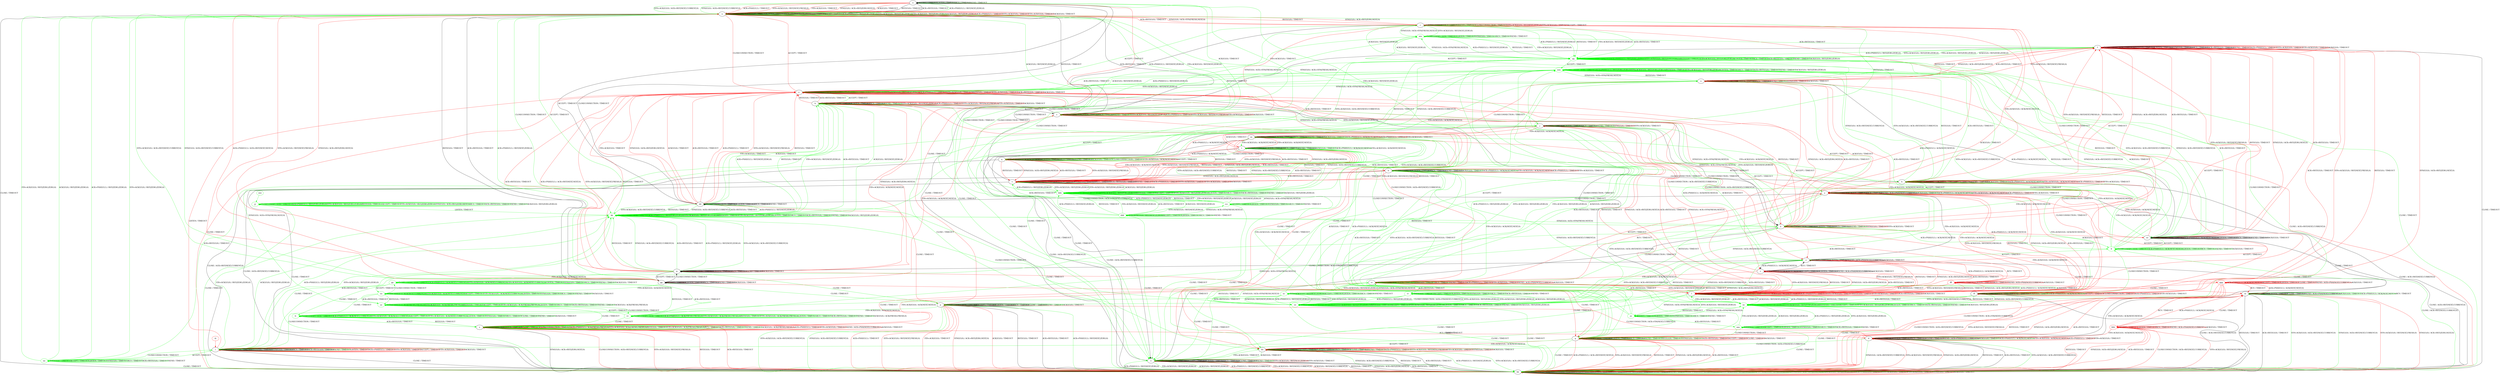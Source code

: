 digraph "" {
	graph ["Incoming time"=0.175004243850708,
		"Outgoing time"=0.2310328483581543,
		Output="{'States': 61, 'Transitions': 994, 'Filename': '../results/tcp_preset_50/TCP_Windows8_Server-TCP_FreeBSD_Server-4.dot'}",
		Reference="{'States': 39, 'Transitions': 495, 'Filename': '../subjects/tcp/TCP_Windows8_Server.dot'}",
		Solver=yices,
		Updated="{'States': 56, 'Transitions': 716, 'Filename': '../subjects/tcp/TCP_FreeBSD_Server.dot'}",
		"f-measure"=0.3651315789473684,
		precision=0.3079056865464632,
		recall=0.4484848484848485
	];
	a -> a	[key=0,
		label="ACCEPT / TIMEOUT"];
	a -> a	[key=1,
		label="LISTEN / TIMEOUT"];
	a -> a	[key=2,
		label="RCV / TIMEOUT"];
	a -> a	[key=3,
		label="SEND / TIMEOUT"];
	a -> n	[key=0,
		label="RST(V,V,0) / TIMEOUT"];
	a -> n	[key=1,
		label="ACK+RST(V,V,0) / TIMEOUT"];
	a -> n	[key=2,
		color=green,
		label="ACK+PSH(V,V,1) / RST(NEXT,ZERO,0)"];
	a -> n	[key=3,
		color=green,
		label="SYN+ACK(V,V,0) / ACK+RST(NEXT,CURRENT,0)"];
	a -> n	[key=4,
		color=green,
		label="SYN(V,V,0) / ACK+RST(NEXT,CURRENT,0)"];
	a -> n	[key=5,
		color=red,
		label="ACK+PSH(V,V,1) / TIMEOUT"];
	a -> n	[key=6,
		color=red,
		label="SYN+ACK(V,V,0) / RST(NEXT,FRESH,0)"];
	a -> n	[key=7,
		color=red,
		label="FIN+ACK(V,V,0) / TIMEOUT"];
	a -> n	[key=8,
		color=red,
		label="SYN(V,V,0) / ACK+RST(ZERO,NEXT,0)"];
	a -> n	[key=9,
		color=red,
		label="ACK(V,V,0) / TIMEOUT"];
	a -> p	[key=0,
		color=red,
		label="CLOSE / TIMEOUT"];
	a -> s	[key=0,
		color=green,
		label="FIN+ACK(V,V,0) / TIMEOUT"];
	a -> s	[key=1,
		color=green,
		label="ACK(V,V,0) / TIMEOUT"];
	a -> dd	[key=0,
		label="CLOSECONNECTION / TIMEOUT"];
	a -> hh	[key=0,
		color=green,
		label="CLOSE / TIMEOUT"];
	b -> b	[key=0,
		label="ACCEPT / TIMEOUT"];
	b -> b	[key=1,
		label="LISTEN / TIMEOUT"];
	b -> b	[key=2,
		label="RCV / TIMEOUT"];
	b -> b	[key=3,
		label="SEND / TIMEOUT"];
	b -> b	[key=4,
		label="ACK(V,V,0) / TIMEOUT"];
	b -> b	[key=5,
		color=green,
		label="ACK+PSH(V,V,1) / ACK(NEXT,NEXT,0)"];
	b -> b	[key=6,
		color=green,
		label="FIN+ACK(V,V,0) / ACK(NEXT,NEXT,0)"];
	b -> b	[key=7,
		color=red,
		label="ACK+PSH(V,V,1) / TIMEOUT"];
	b -> b	[key=8,
		color=red,
		label="FIN+ACK(V,V,0) / TIMEOUT"];
	b -> h	[key=0,
		label="CLOSECONNECTION / TIMEOUT"];
	b -> v	[key=0,
		color=red,
		label="SYN+ACK(V,V,0) / RST(NEXT,FRESH,0)"];
	b -> v	[key=1,
		color=red,
		label="RST(V,V,0) / TIMEOUT"];
	b -> v	[key=2,
		color=red,
		label="SYN(V,V,0) / ACK+RST(ZERO,NEXT,0)"];
	b -> v	[key=3,
		color=red,
		label="ACK+RST(V,V,0) / TIMEOUT"];
	b -> bb	[key=0,
		label="CLOSE / ACK+RST(NEXT,CURRENT,0)"];
	xx	[color=green];
	b -> xx	[key=0,
		color=green,
		label="SYN+ACK(V,V,0) / ACK+RST(NEXT,CURRENT,0)"];
	b -> xx	[key=1,
		color=green,
		label="RST(V,V,0) / TIMEOUT"];
	b -> xx	[key=2,
		color=green,
		label="SYN(V,V,0) / ACK+RST(NEXT,CURRENT,0)"];
	b -> xx	[key=3,
		color=green,
		label="ACK+RST(V,V,0) / TIMEOUT"];
	c -> c	[key=0,
		label="LISTEN / TIMEOUT"];
	c -> c	[key=1,
		label="RCV / TIMEOUT"];
	c -> c	[key=2,
		label="SEND / TIMEOUT"];
	c -> c	[key=3,
		color=green,
		label="CLOSECONNECTION / TIMEOUT"];
	c -> c	[key=4,
		color=green,
		label="SYN+ACK(V,V,0) / RST(NEXT,ZERO,0)"];
	c -> c	[key=5,
		color=red,
		label="SYN+ACK(V,V,0) / TIMEOUT"];
	c -> c	[key=6,
		color=red,
		label="ACCEPT / TIMEOUT"];
	c -> e	[key=0,
		color=green,
		label="ACCEPT / TIMEOUT"];
	c -> n	[key=0,
		color=red,
		label="RST(V,V,0) / TIMEOUT"];
	c -> n	[key=1,
		color=red,
		label="SYN(V,V,0) / ACK+RST(ZERO,NEXT,0)"];
	c -> n	[key=2,
		color=red,
		label="ACK+RST(V,V,0) / TIMEOUT"];
	c -> o	[key=0,
		label="CLOSE / TIMEOUT"];
	c -> r	[key=0,
		color=red,
		label="ACK+PSH(V,V,1) / ACK(NEXT,NEXT,0)"];
	c -> y	[key=0,
		color=red,
		label="FIN+ACK(V,V,0) / ACK(NEXT,NEXT,0)"];
	c -> z	[key=0,
		color=red,
		label="ACK(V,V,0) / TIMEOUT"];
	c -> ii	[key=0,
		color=red,
		label="CLOSECONNECTION / TIMEOUT"];
	qq	[color=green];
	c -> qq	[key=0,
		color=green,
		label="ACK+PSH(V,V,1) / RST(NEXT,ZERO,0)"];
	c -> qq	[key=1,
		color=green,
		label="RST(V,V,0) / TIMEOUT"];
	c -> qq	[key=2,
		color=green,
		label="FIN+ACK(V,V,0) / RST(NEXT,ZERO,0)"];
	c -> qq	[key=3,
		color=green,
		label="ACK+RST(V,V,0) / TIMEOUT"];
	c -> qq	[key=4,
		color=green,
		label="ACK(V,V,0) / RST(NEXT,ZERO,0)"];
	ww	[color=green];
	c -> ww	[key=0,
		color=green,
		label="SYN(V,V,0) / ACK+SYN(FRESH,NEXT,0)"];
	d -> d	[key=0,
		label="ACCEPT / TIMEOUT"];
	d -> d	[key=1,
		label="LISTEN / TIMEOUT"];
	d -> d	[key=2,
		label="RCV / TIMEOUT"];
	d -> d	[key=3,
		label="CLOSE / TIMEOUT"];
	d -> d	[key=4,
		label="SEND / ACK+PSH(NEXT,CURRENT,1)"];
	d -> d	[key=5,
		label="ACK(V,V,0) / TIMEOUT"];
	d -> d	[key=6,
		color=green,
		label="ACK+PSH(V,V,1) / ACK(NEXT,NEXT,0)"];
	d -> d	[key=7,
		color=green,
		label="FIN+ACK(V,V,0) / ACK(NEXT,NEXT,0)"];
	d -> d	[key=8,
		color=red,
		label="ACK+PSH(V,V,1) / TIMEOUT"];
	d -> d	[key=9,
		color=red,
		label="FIN+ACK(V,V,0) / TIMEOUT"];
	d -> p	[key=0,
		color=red,
		label="CLOSECONNECTION / ACK+FIN(NEXT,CURRENT,0)"];
	d -> bb	[key=0,
		label="RST(V,V,0) / TIMEOUT"];
	d -> bb	[key=1,
		label="ACK+RST(V,V,0) / TIMEOUT"];
	d -> bb	[key=2,
		color=green,
		label="SYN+ACK(V,V,0) / ACK+RST(NEXT,CURRENT,0)"];
	d -> bb	[key=3,
		color=green,
		label="SYN(V,V,0) / ACK+RST(NEXT,CURRENT,0)"];
	d -> bb	[key=4,
		color=red,
		label="SYN+ACK(V,V,0) / RST(NEXT,FRESH,0)"];
	d -> bb	[key=5,
		color=red,
		label="SYN(V,V,0) / ACK+RST(ZERO,NEXT,0)"];
	d -> hh	[key=0,
		color=green,
		label="CLOSECONNECTION / ACK+FIN(NEXT,CURRENT,0)"];
	e -> e	[key=0,
		label="CLOSECONNECTION / TIMEOUT"];
	e -> e	[key=1,
		label="LISTEN / TIMEOUT"];
	e -> e	[key=2,
		label="RCV / TIMEOUT"];
	e -> e	[key=3,
		label="SEND / TIMEOUT"];
	e -> e	[key=4,
		color=green,
		label="SYN+ACK(V,V,0) / RST(NEXT,ZERO,0)"];
	e -> e	[key=5,
		color=red,
		label="ACK+PSH(V,V,1) / TIMEOUT"];
	e -> e	[key=6,
		color=red,
		label="SYN+ACK(V,V,0) / TIMEOUT"];
	e -> e	[key=7,
		color=red,
		label="RST(V,V,0) / TIMEOUT"];
	e -> e	[key=8,
		color=red,
		label="FIN+ACK(V,V,0) / TIMEOUT"];
	e -> e	[key=9,
		color=red,
		label="ACK+RST(V,V,0) / TIMEOUT"];
	e -> e	[key=10,
		color=red,
		label="ACK(V,V,0) / TIMEOUT"];
	e -> k	[key=0,
		color=green,
		label="ACCEPT / TIMEOUT"];
	e -> n	[key=0,
		color=red,
		label="ACCEPT / TIMEOUT"];
	e -> o	[key=0,
		color=green,
		label="CLOSE / TIMEOUT"];
	e -> u	[key=0,
		color=green,
		label="SYN(V,V,0) / ACK+SYN(FRESH,NEXT,0)"];
	e -> bb	[key=0,
		color=red,
		label="CLOSE / TIMEOUT"];
	e -> ii	[key=0,
		color=red,
		label="SYN(V,V,0) / ACK+SYN(FRESH,NEXT,0)"];
	mm	[color=green];
	e -> mm	[key=0,
		color=green,
		label="ACK+PSH(V,V,1) / RST(NEXT,ZERO,0)"];
	e -> mm	[key=1,
		color=green,
		label="RST(V,V,0) / TIMEOUT"];
	e -> mm	[key=2,
		color=green,
		label="FIN+ACK(V,V,0) / RST(NEXT,ZERO,0)"];
	e -> mm	[key=3,
		color=green,
		label="ACK+RST(V,V,0) / TIMEOUT"];
	e -> mm	[key=4,
		color=green,
		label="ACK(V,V,0) / RST(NEXT,ZERO,0)"];
	f -> f	[key=0,
		label="CLOSECONNECTION / TIMEOUT"];
	f -> f	[key=1,
		label="RST(V,V,0) / TIMEOUT"];
	f -> f	[key=2,
		label="LISTEN / TIMEOUT"];
	f -> f	[key=3,
		label="SYN(V,V,0) / TIMEOUT"];
	f -> f	[key=4,
		label="RCV / TIMEOUT"];
	f -> f	[key=5,
		label="ACK+RST(V,V,0) / TIMEOUT"];
	f -> f	[key=6,
		label="SEND / TIMEOUT"];
	f -> f	[key=7,
		color=red,
		label="ACK+PSH(V,V,1) / TIMEOUT"];
	f -> f	[key=8,
		color=red,
		label="SYN+ACK(V,V,0) / TIMEOUT"];
	f -> f	[key=9,
		color=red,
		label="FIN+ACK(V,V,0) / TIMEOUT"];
	f -> f	[key=10,
		color=red,
		label="ACK(V,V,0) / TIMEOUT"];
	f -> g	[key=0,
		color=green,
		label="ACCEPT / TIMEOUT"];
	f -> l	[key=0,
		color=red,
		label="ACCEPT / TIMEOUT"];
	f -> bb	[key=0,
		label="CLOSE / TIMEOUT"];
	f -> qq	[key=0,
		color=green,
		label="ACK+PSH(V,V,1) / RST(ZERO,ZERO,0)"];
	f -> qq	[key=1,
		color=green,
		label="SYN+ACK(V,V,0) / RST(ZERO,ZERO,0)"];
	f -> qq	[key=2,
		color=green,
		label="FIN+ACK(V,V,0) / RST(ZERO,ZERO,0)"];
	f -> qq	[key=3,
		color=green,
		label="ACK(V,V,0) / RST(ZERO,ZERO,0)"];
	g -> g	[key=0,
		label="CLOSECONNECTION / TIMEOUT"];
	g -> g	[key=1,
		label="LISTEN / TIMEOUT"];
	g -> g	[key=2,
		label="RCV / TIMEOUT"];
	g -> g	[key=3,
		label="SEND / TIMEOUT"];
	g -> g	[key=4,
		color=green,
		label="RST(V,V,0) / TIMEOUT"];
	g -> g	[key=5,
		color=green,
		label="SYN(V,V,0) / TIMEOUT"];
	g -> g	[key=6,
		color=green,
		label="ACK+RST(V,V,0) / TIMEOUT"];
	g -> g	[key=7,
		color=red,
		label="ACCEPT / TIMEOUT"];
	g -> g	[key=8,
		color=red,
		label="CLOSE / TIMEOUT"];
	g -> g	[key=9,
		color=red,
		label="ACK(V,V,0) / TIMEOUT"];
	g -> i	[key=0,
		color=green,
		label="ACCEPT / TIMEOUT"];
	g -> bb	[key=0,
		color=green,
		label="CLOSE / TIMEOUT"];
	g -> bb	[key=1,
		color=red,
		label="ACK+PSH(V,V,1) / ACK+RST(NEXT,NEXT,0)"];
	g -> bb	[key=2,
		color=red,
		label="SYN+ACK(V,V,0) / RST(NEXT,FRESH,0)"];
	g -> bb	[key=3,
		color=red,
		label="RST(V,V,0) / TIMEOUT"];
	g -> bb	[key=4,
		color=red,
		label="SYN(V,V,0) / ACK+RST(ZERO,NEXT,0)"];
	g -> bb	[key=5,
		color=red,
		label="ACK+RST(V,V,0) / TIMEOUT"];
	g -> hh	[key=0,
		color=red,
		label="FIN+ACK(V,V,0) / ACK(NEXT,NEXT,0)"];
	g -> mm	[key=0,
		color=green,
		label="ACK+PSH(V,V,1) / RST(ZERO,ZERO,0)"];
	g -> mm	[key=1,
		color=green,
		label="SYN+ACK(V,V,0) / RST(ZERO,ZERO,0)"];
	g -> mm	[key=2,
		color=green,
		label="FIN+ACK(V,V,0) / RST(ZERO,ZERO,0)"];
	g -> mm	[key=3,
		color=green,
		label="ACK(V,V,0) / RST(ZERO,ZERO,0)"];
	h -> f	[key=0,
		color=red,
		label="SYN+ACK(V,V,0) / RST(NEXT,FRESH,0)"];
	h -> f	[key=1,
		color=red,
		label="RST(V,V,0) / TIMEOUT"];
	h -> f	[key=2,
		color=red,
		label="SYN(V,V,0) / ACK+RST(ZERO,NEXT,0)"];
	h -> f	[key=3,
		color=red,
		label="ACK+RST(V,V,0) / TIMEOUT"];
	h -> h	[key=0,
		label="CLOSECONNECTION / TIMEOUT"];
	h -> h	[key=1,
		label="LISTEN / TIMEOUT"];
	h -> h	[key=2,
		label="RCV / TIMEOUT"];
	h -> h	[key=3,
		label="SEND / TIMEOUT"];
	h -> h	[key=4,
		label="ACK(V,V,0) / TIMEOUT"];
	h -> h	[key=5,
		color=green,
		label="ACK+PSH(V,V,1) / ACK(NEXT,NEXT,0)"];
	h -> h	[key=6,
		color=green,
		label="FIN+ACK(V,V,0) / ACK(NEXT,NEXT,0)"];
	h -> h	[key=7,
		color=red,
		label="ACK+PSH(V,V,1) / TIMEOUT"];
	h -> h	[key=8,
		color=red,
		label="FIN+ACK(V,V,0) / TIMEOUT"];
	h -> y	[key=0,
		color=green,
		label="ACCEPT / TIMEOUT"];
	h -> bb	[key=0,
		label="CLOSE / ACK+RST(NEXT,CURRENT,0)"];
	h -> cc	[key=0,
		color=red,
		label="ACCEPT / TIMEOUT"];
	h -> mm	[key=0,
		color=green,
		label="SYN+ACK(V,V,0) / ACK+RST(NEXT,CURRENT,0)"];
	h -> mm	[key=1,
		color=green,
		label="RST(V,V,0) / TIMEOUT"];
	h -> mm	[key=2,
		color=green,
		label="SYN(V,V,0) / ACK+RST(NEXT,CURRENT,0)"];
	h -> mm	[key=3,
		color=green,
		label="ACK+RST(V,V,0) / TIMEOUT"];
	i -> e	[key=0,
		color=red,
		label="LISTEN / TIMEOUT"];
	i -> i	[key=0,
		label="CLOSECONNECTION / TIMEOUT"];
	i -> i	[key=1,
		label="RST(V,V,0) / TIMEOUT"];
	i -> i	[key=2,
		label="SYN(V,V,0) / TIMEOUT"];
	i -> i	[key=3,
		label="RCV / TIMEOUT"];
	i -> i	[key=4,
		label="ACK+RST(V,V,0) / TIMEOUT"];
	i -> i	[key=5,
		label="SEND / TIMEOUT"];
	i -> i	[key=6,
		color=green,
		label="LISTEN / TIMEOUT"];
	i -> i	[key=7,
		color=red,
		label="ACK+PSH(V,V,1) / TIMEOUT"];
	i -> i	[key=8,
		color=red,
		label="SYN+ACK(V,V,0) / TIMEOUT"];
	i -> i	[key=9,
		color=red,
		label="ACCEPT / TIMEOUT"];
	i -> i	[key=10,
		color=red,
		label="FIN+ACK(V,V,0) / TIMEOUT"];
	i -> i	[key=11,
		color=red,
		label="ACK(V,V,0) / TIMEOUT"];
	i -> bb	[key=0,
		label="CLOSE / TIMEOUT"];
	kk	[color=green];
	i -> kk	[key=0,
		color=green,
		label="ACK+PSH(V,V,1) / RST(ZERO,ZERO,0)"];
	i -> kk	[key=1,
		color=green,
		label="SYN+ACK(V,V,0) / RST(ZERO,ZERO,0)"];
	i -> kk	[key=2,
		color=green,
		label="FIN+ACK(V,V,0) / RST(ZERO,ZERO,0)"];
	i -> kk	[key=3,
		color=green,
		label="ACK(V,V,0) / RST(ZERO,ZERO,0)"];
	nn	[color=green];
	i -> nn	[key=0,
		color=green,
		label="ACCEPT / TIMEOUT"];
	j -> j	[key=0,
		label="ACCEPT / TIMEOUT"];
	j -> j	[key=1,
		label="LISTEN / TIMEOUT"];
	j -> j	[key=2,
		label="RCV / TIMEOUT"];
	j -> j	[key=3,
		label="SEND / TIMEOUT"];
	j -> j	[key=4,
		color=green,
		label="SYN(V,V,0) / TIMEOUT"];
	j -> j	[key=5,
		color=red,
		label="SYN+ACK(V,V,0) / TIMEOUT"];
	j -> l	[key=0,
		color=red,
		label="RST(V,V,0) / TIMEOUT"];
	j -> l	[key=1,
		color=red,
		label="SYN(V,V,0) / ACK+RST(ZERO,NEXT,0)"];
	j -> l	[key=2,
		color=red,
		label="ACK+RST(V,V,0) / TIMEOUT"];
	j -> n	[key=0,
		color=green,
		label="RST(V,V,0) / TIMEOUT"];
	j -> o	[key=0,
		label="CLOSE / TIMEOUT"];
	j -> q	[key=0,
		color=red,
		label="ACK+PSH(V,V,1) / ACK(NEXT,NEXT,0)"];
	j -> s	[key=0,
		color=green,
		label="SYN+ACK(V,V,0) / RST(NEXT,ZERO,0)"];
	j -> t	[key=0,
		color=red,
		label="ACK(V,V,0) / TIMEOUT"];
	j -> y	[key=0,
		color=green,
		label="FIN+ACK(V,V,0) / ACK(NEXT,NEXT,0)"];
	j -> z	[key=0,
		color=green,
		label="ACK+PSH(V,V,1) / ACK(NEXT,NEXT,0)"];
	j -> z	[key=1,
		color=green,
		label="ACK(V,V,0) / TIMEOUT"];
	j -> aa	[key=0,
		color=red,
		label="FIN+ACK(V,V,0) / ACK(NEXT,NEXT,0)"];
	j -> ii	[key=0,
		label="CLOSECONNECTION / TIMEOUT"];
	j -> nn	[key=0,
		color=green,
		label="ACK+RST(V,V,0) / TIMEOUT"];
	k -> e	[key=0,
		color=red,
		label="RST(V,V,0) / TIMEOUT"];
	k -> e	[key=1,
		color=red,
		label="ACK+RST(V,V,0) / TIMEOUT"];
	k -> k	[key=0,
		label="CLOSECONNECTION / TIMEOUT"];
	k -> k	[key=1,
		label="LISTEN / TIMEOUT"];
	k -> k	[key=2,
		label="RCV / TIMEOUT"];
	k -> k	[key=3,
		label="SEND / TIMEOUT"];
	k -> k	[key=4,
		color=green,
		label="SYN+ACK(V,V,0) / RST(NEXT,ZERO,0)"];
	k -> k	[key=5,
		color=red,
		label="ACK+PSH(V,V,1) / TIMEOUT"];
	k -> k	[key=6,
		color=red,
		label="SYN+ACK(V,V,0) / RST(NEXT,FRESH,0)"];
	k -> k	[key=7,
		color=red,
		label="FIN+ACK(V,V,0) / TIMEOUT"];
	k -> k	[key=8,
		color=red,
		label="ACK(V,V,0) / TIMEOUT"];
	k -> o	[key=0,
		color=green,
		label="CLOSE / TIMEOUT"];
	k -> s	[key=0,
		label="ACCEPT / TIMEOUT"];
	k -> hh	[key=0,
		color=red,
		label="CLOSE / TIMEOUT"];
	k -> ii	[key=0,
		label="SYN(V,V,0) / ACK+SYN(FRESH,NEXT,0)"];
	k -> kk	[key=0,
		color=green,
		label="ACK+PSH(V,V,1) / RST(NEXT,ZERO,0)"];
	k -> kk	[key=1,
		color=green,
		label="RST(V,V,0) / TIMEOUT"];
	k -> kk	[key=2,
		color=green,
		label="FIN+ACK(V,V,0) / RST(NEXT,ZERO,0)"];
	k -> kk	[key=3,
		color=green,
		label="ACK+RST(V,V,0) / TIMEOUT"];
	k -> kk	[key=4,
		color=green,
		label="ACK(V,V,0) / RST(NEXT,ZERO,0)"];
	l -> e	[key=0,
		label="CLOSECONNECTION / TIMEOUT"];
	l -> j	[key=0,
		color=red,
		label="SYN(V,V,0) / ACK+SYN(FRESH,NEXT,0)"];
	l -> l	[key=0,
		label="ACCEPT / TIMEOUT"];
	l -> l	[key=1,
		label="LISTEN / TIMEOUT"];
	l -> l	[key=2,
		label="RCV / TIMEOUT"];
	l -> l	[key=3,
		label="SEND / TIMEOUT"];
	l -> l	[key=4,
		color=green,
		label="SYN+ACK(V,V,0) / RST(NEXT,ZERO,0)"];
	l -> l	[key=5,
		color=red,
		label="ACK+PSH(V,V,1) / TIMEOUT"];
	l -> l	[key=6,
		color=red,
		label="SYN+ACK(V,V,0) / TIMEOUT"];
	l -> l	[key=7,
		color=red,
		label="RST(V,V,0) / TIMEOUT"];
	l -> l	[key=8,
		color=red,
		label="FIN+ACK(V,V,0) / TIMEOUT"];
	l -> l	[key=9,
		color=red,
		label="ACK+RST(V,V,0) / TIMEOUT"];
	l -> l	[key=10,
		color=red,
		label="ACK(V,V,0) / TIMEOUT"];
	l -> o	[key=0,
		color=green,
		label="CLOSE / TIMEOUT"];
	l -> bb	[key=0,
		color=red,
		label="CLOSE / TIMEOUT"];
	l -> xx	[key=0,
		color=green,
		label="ACK+PSH(V,V,1) / RST(NEXT,ZERO,0)"];
	l -> xx	[key=1,
		color=green,
		label="RST(V,V,0) / TIMEOUT"];
	l -> xx	[key=2,
		color=green,
		label="FIN+ACK(V,V,0) / RST(NEXT,ZERO,0)"];
	l -> xx	[key=3,
		color=green,
		label="ACK+RST(V,V,0) / TIMEOUT"];
	l -> xx	[key=4,
		color=green,
		label="ACK(V,V,0) / RST(NEXT,ZERO,0)"];
	zz	[color=green];
	l -> zz	[key=0,
		color=green,
		label="SYN(V,V,0) / ACK+SYN(FRESH,NEXT,0)"];
	m -> d	[key=0,
		label="FIN+ACK(V,V,0) / ACK(NEXT,NEXT,0)"];
	m -> g	[key=0,
		color=red,
		label="CLOSECONNECTION / ACK+FIN(NEXT,CURRENT,0)"];
	m -> m	[key=0,
		label="ACCEPT / TIMEOUT"];
	m -> m	[key=1,
		label="LISTEN / TIMEOUT"];
	m -> m	[key=2,
		label="CLOSE / TIMEOUT"];
	m -> m	[key=3,
		label="SEND / ACK+PSH(NEXT,CURRENT,1)"];
	m -> m	[key=4,
		label="ACK(V,V,0) / TIMEOUT"];
	m -> m	[key=5,
		color=green,
		label="ACK+PSH(V,V,1) / ACK(NEXT,NEXT,0)"];
	m -> m	[key=6,
		color=green,
		label="RCV / TIMEOUT"];
	m -> p	[key=0,
		color=green,
		label="CLOSECONNECTION / ACK+FIN(NEXT,CURRENT,0)"];
	m -> bb	[key=0,
		label="RST(V,V,0) / TIMEOUT"];
	m -> bb	[key=1,
		label="ACK+RST(V,V,0) / TIMEOUT"];
	m -> bb	[key=2,
		color=green,
		label="SYN+ACK(V,V,0) / ACK+RST(NEXT,CURRENT,0)"];
	m -> bb	[key=3,
		color=green,
		label="SYN(V,V,0) / ACK+RST(NEXT,CURRENT,0)"];
	m -> bb	[key=4,
		color=red,
		label="SYN+ACK(V,V,0) / RST(NEXT,FRESH,0)"];
	m -> bb	[key=5,
		color=red,
		label="SYN(V,V,0) / ACK+RST(ZERO,NEXT,0)"];
	ggg	[color=red];
	m -> ggg	[key=0,
		color=red,
		label="ACK+PSH(V,V,1) / ACK(NEXT,NEXT,0)"];
	hhh	[color=red];
	m -> hhh	[key=0,
		color=red,
		label="RCV / TIMEOUT"];
	n -> c	[key=0,
		color=red,
		label="SYN(V,V,0) / ACK+SYN(FRESH,NEXT,0)"];
	n -> e	[key=0,
		color=red,
		label="CLOSECONNECTION / TIMEOUT"];
	n -> j	[key=0,
		color=green,
		label="SYN(V,V,0) / ACK+SYN(FRESH,NEXT,0)"];
	n -> n	[key=0,
		label="RST(V,V,0) / TIMEOUT"];
	n -> n	[key=1,
		label="ACCEPT / TIMEOUT"];
	n -> n	[key=2,
		label="LISTEN / TIMEOUT"];
	n -> n	[key=3,
		label="RCV / TIMEOUT"];
	n -> n	[key=4,
		label="ACK+RST(V,V,0) / TIMEOUT"];
	n -> n	[key=5,
		label="SEND / TIMEOUT"];
	n -> n	[key=6,
		color=green,
		label="ACK+PSH(V,V,1) / RST(ZERO,ZERO,0)"];
	n -> n	[key=7,
		color=green,
		label="SYN+ACK(V,V,0) / RST(ZERO,ZERO,0)"];
	n -> n	[key=8,
		color=green,
		label="FIN+ACK(V,V,0) / RST(ZERO,ZERO,0)"];
	n -> n	[key=9,
		color=green,
		label="ACK(V,V,0) / RST(ZERO,ZERO,0)"];
	n -> n	[key=10,
		color=red,
		label="ACK+PSH(V,V,1) / TIMEOUT"];
	n -> n	[key=11,
		color=red,
		label="SYN+ACK(V,V,0) / TIMEOUT"];
	n -> n	[key=12,
		color=red,
		label="FIN+ACK(V,V,0) / TIMEOUT"];
	n -> n	[key=13,
		color=red,
		label="ACK(V,V,0) / TIMEOUT"];
	n -> bb	[key=0,
		label="CLOSE / TIMEOUT"];
	n -> kk	[key=0,
		color=green,
		label="CLOSECONNECTION / TIMEOUT"];
	o -> o	[key=0,
		label="CLOSECONNECTION / TIMEOUT"];
	o -> o	[key=1,
		label="ACCEPT / TIMEOUT"];
	o -> o	[key=2,
		label="LISTEN / TIMEOUT"];
	o -> o	[key=3,
		label="RCV / TIMEOUT"];
	o -> o	[key=4,
		label="CLOSE / TIMEOUT"];
	o -> o	[key=5,
		label="SEND / TIMEOUT"];
	o -> o	[key=6,
		color=green,
		label="SYN+ACK(V,V,0) / RST(NEXT,ZERO,0)"];
	o -> o	[key=7,
		color=red,
		label="SYN+ACK(V,V,0) / TIMEOUT"];
	o -> bb	[key=0,
		label="RST(V,V,0) / TIMEOUT"];
	o -> bb	[key=1,
		label="SYN(V,V,0) / ACK+RST(ZERO,NEXT,0)"];
	o -> bb	[key=2,
		label="ACK+RST(V,V,0) / TIMEOUT"];
	o -> bb	[key=3,
		color=green,
		label="ACK+PSH(V,V,1) / RST(NEXT,ZERO,0)"];
	o -> bb	[key=4,
		color=green,
		label="FIN+ACK(V,V,0) / RST(NEXT,ZERO,0)"];
	o -> bb	[key=5,
		color=green,
		label="ACK(V,V,0) / RST(NEXT,ZERO,0)"];
	o -> bb	[key=6,
		color=red,
		label="ACK+PSH(V,V,1) / RST(NEXT,CURRENT,0)"];
	o -> bb	[key=7,
		color=red,
		label="FIN+ACK(V,V,0) / RST(NEXT,CURRENT,0)"];
	o -> bb	[key=8,
		color=red,
		label="ACK(V,V,0) / RST(NEXT,CURRENT,0)"];
	p -> p	[key=0,
		label="CLOSECONNECTION / TIMEOUT"];
	p -> p	[key=1,
		label="ACCEPT / TIMEOUT"];
	p -> p	[key=2,
		label="LISTEN / TIMEOUT"];
	p -> p	[key=3,
		label="RCV / TIMEOUT"];
	p -> p	[key=4,
		label="CLOSE / TIMEOUT"];
	p -> p	[key=5,
		label="SEND / TIMEOUT"];
	p -> p	[key=6,
		color=green,
		label="ACK(V,V,0) / TIMEOUT"];
	p -> bb	[key=0,
		label="RST(V,V,0) / TIMEOUT"];
	p -> bb	[key=1,
		label="ACK+RST(V,V,0) / TIMEOUT"];
	p -> bb	[key=2,
		color=green,
		label="ACK+PSH(V,V,1) / RST(NEXT,ZERO,0)"];
	p -> bb	[key=3,
		color=green,
		label="SYN+ACK(V,V,0) / ACK+RST(NEXT,CURRENT,0)"];
	p -> bb	[key=4,
		color=green,
		label="SYN(V,V,0) / ACK+RST(NEXT,CURRENT,0)"];
	p -> bb	[key=5,
		color=red,
		label="ACK+PSH(V,V,1) / TIMEOUT"];
	p -> bb	[key=6,
		color=red,
		label="SYN+ACK(V,V,0) / RST(NEXT,FRESH,0)"];
	p -> bb	[key=7,
		color=red,
		label="FIN+ACK(V,V,0) / TIMEOUT"];
	p -> bb	[key=8,
		color=red,
		label="SYN(V,V,0) / ACK+RST(ZERO,NEXT,0)"];
	p -> bb	[key=9,
		color=red,
		label="ACK(V,V,0) / TIMEOUT"];
	tt	[color=green];
	p -> tt	[key=0,
		color=green,
		label="FIN+ACK(V,V,0) / ACK(NEXT,NEXT,0)"];
	q -> b	[key=0,
		color=red,
		label="FIN+ACK(V,V,0) / ACK(NEXT,NEXT,0)"];
	q -> h	[key=0,
		color=green,
		label="ACCEPT / TIMEOUT"];
	q -> q	[key=0,
		label="ACK+PSH(V,V,1) / ACK(NEXT,NEXT,0)"];
	q -> q	[key=1,
		label="LISTEN / TIMEOUT"];
	q -> q	[key=2,
		label="RCV / TIMEOUT"];
	q -> q	[key=3,
		label="SEND / TIMEOUT"];
	q -> q	[key=4,
		label="ACK(V,V,0) / TIMEOUT"];
	q -> q	[key=5,
		color=green,
		label="CLOSECONNECTION / TIMEOUT"];
	q -> q	[key=6,
		color=green,
		label="FIN+ACK(V,V,0) / ACK(NEXT,NEXT,0)"];
	q -> q	[key=7,
		color=red,
		label="ACCEPT / TIMEOUT"];
	q -> v	[key=0,
		color=red,
		label="SYN+ACK(V,V,0) / RST(NEXT,FRESH,0)"];
	q -> v	[key=1,
		color=red,
		label="RST(V,V,0) / TIMEOUT"];
	q -> v	[key=2,
		color=red,
		label="SYN(V,V,0) / ACK+RST(ZERO,NEXT,0)"];
	q -> v	[key=3,
		color=red,
		label="ACK+RST(V,V,0) / TIMEOUT"];
	q -> bb	[key=0,
		label="CLOSE / ACK+RST(NEXT,CURRENT,0)"];
	q -> ee	[key=0,
		color=red,
		label="CLOSECONNECTION / TIMEOUT"];
	q -> qq	[key=0,
		color=green,
		label="SYN+ACK(V,V,0) / ACK+RST(NEXT,CURRENT,0)"];
	q -> qq	[key=1,
		color=green,
		label="RST(V,V,0) / TIMEOUT"];
	q -> qq	[key=2,
		color=green,
		label="SYN(V,V,0) / ACK+RST(NEXT,CURRENT,0)"];
	q -> qq	[key=3,
		color=green,
		label="ACK+RST(V,V,0) / TIMEOUT"];
	r -> e	[key=0,
		color=red,
		label="CLOSECONNECTION / ACK+RST(NEXT,CURRENT,0)"];
	r -> l	[key=0,
		color=red,
		label="SYN+ACK(V,V,0) / RST(NEXT,FRESH,0)"];
	r -> l	[key=1,
		color=red,
		label="RST(V,V,0) / TIMEOUT"];
	r -> l	[key=2,
		color=red,
		label="SYN(V,V,0) / ACK+RST(ZERO,NEXT,0)"];
	r -> l	[key=3,
		color=red,
		label="ACK+RST(V,V,0) / TIMEOUT"];
	r -> r	[key=0,
		label="ACK+PSH(V,V,1) / ACK(NEXT,NEXT,0)"];
	r -> r	[key=1,
		label="ACCEPT / TIMEOUT"];
	r -> r	[key=2,
		label="LISTEN / TIMEOUT"];
	r -> r	[key=3,
		label="SEND / ACK+PSH(NEXT,CURRENT,1)"];
	r -> r	[key=4,
		label="ACK(V,V,0) / TIMEOUT"];
	r -> z	[key=0,
		label="RCV / TIMEOUT"];
	r -> cc	[key=0,
		color=red,
		label="FIN+ACK(V,V,0) / ACK(NEXT,NEXT,0)"];
	r -> ggg	[key=0,
		color=red,
		label="CLOSE / TIMEOUT"];
	s -> c	[key=0,
		color=red,
		label="SYN(V,V,0) / ACK+SYN(FRESH,NEXT,0)"];
	s -> j	[key=0,
		color=green,
		label="SYN(V,V,0) / ACK+SYN(FRESH,NEXT,0)"];
	s -> k	[key=0,
		label="CLOSECONNECTION / TIMEOUT"];
	s -> n	[key=0,
		label="RST(V,V,0) / TIMEOUT"];
	s -> n	[key=1,
		label="ACK+RST(V,V,0) / TIMEOUT"];
	s -> n	[key=2,
		color=green,
		label="ACK+PSH(V,V,1) / RST(NEXT,ZERO,0)"];
	s -> n	[key=3,
		color=green,
		label="FIN+ACK(V,V,0) / RST(NEXT,ZERO,0)"];
	s -> n	[key=4,
		color=green,
		label="ACK(V,V,0) / RST(NEXT,ZERO,0)"];
	s -> o	[key=0,
		color=green,
		label="CLOSE / TIMEOUT"];
	s -> s	[key=0,
		label="ACCEPT / TIMEOUT"];
	s -> s	[key=1,
		label="LISTEN / TIMEOUT"];
	s -> s	[key=2,
		label="RCV / TIMEOUT"];
	s -> s	[key=3,
		label="SEND / TIMEOUT"];
	s -> s	[key=4,
		color=green,
		label="SYN+ACK(V,V,0) / RST(NEXT,ZERO,0)"];
	s -> s	[key=5,
		color=red,
		label="ACK+PSH(V,V,1) / TIMEOUT"];
	s -> s	[key=6,
		color=red,
		label="SYN+ACK(V,V,0) / RST(NEXT,FRESH,0)"];
	s -> s	[key=7,
		color=red,
		label="FIN+ACK(V,V,0) / TIMEOUT"];
	s -> s	[key=8,
		color=red,
		label="ACK(V,V,0) / TIMEOUT"];
	s -> hh	[key=0,
		color=red,
		label="CLOSE / TIMEOUT"];
	t -> q	[key=0,
		color=green,
		label="CLOSECONNECTION / TIMEOUT"];
	t -> q	[key=1,
		color=red,
		label="ACK+PSH(V,V,1) / ACK(NEXT,NEXT,0)"];
	t -> t	[key=0,
		label="ACCEPT / TIMEOUT"];
	t -> t	[key=1,
		label="LISTEN / TIMEOUT"];
	t -> t	[key=2,
		label="RCV / TIMEOUT"];
	t -> t	[key=3,
		label="SEND / TIMEOUT"];
	t -> t	[key=4,
		label="ACK(V,V,0) / TIMEOUT"];
	t -> t	[key=5,
		color=green,
		label="ACK+PSH(V,V,1) / ACK(NEXT,NEXT,0)"];
	t -> t	[key=6,
		color=green,
		label="FIN+ACK(V,V,0) / ACK(NEXT,NEXT,0)"];
	t -> u	[key=0,
		color=red,
		label="CLOSECONNECTION / TIMEOUT"];
	t -> v	[key=0,
		color=red,
		label="SYN+ACK(V,V,0) / RST(NEXT,FRESH,0)"];
	t -> v	[key=1,
		color=red,
		label="RST(V,V,0) / TIMEOUT"];
	t -> v	[key=2,
		color=red,
		label="SYN(V,V,0) / ACK+RST(ZERO,NEXT,0)"];
	t -> v	[key=3,
		color=red,
		label="ACK+RST(V,V,0) / TIMEOUT"];
	t -> aa	[key=0,
		color=red,
		label="FIN+ACK(V,V,0) / ACK(NEXT,NEXT,0)"];
	t -> bb	[key=0,
		label="CLOSE / ACK+RST(NEXT,CURRENT,0)"];
	bbb	[color=green];
	t -> bbb	[key=0,
		color=green,
		label="SYN+ACK(V,V,0) / ACK+RST(NEXT,CURRENT,0)"];
	t -> bbb	[key=1,
		color=green,
		label="RST(V,V,0) / TIMEOUT"];
	t -> bbb	[key=2,
		color=green,
		label="SYN(V,V,0) / ACK+RST(NEXT,CURRENT,0)"];
	t -> bbb	[key=3,
		color=green,
		label="ACK+RST(V,V,0) / TIMEOUT"];
	u -> e	[key=0,
		color=green,
		label="SYN+ACK(V,V,0) / RST(NEXT,ZERO,0)"];
	u -> f	[key=0,
		color=red,
		label="SYN+ACK(V,V,0) / RST(NEXT,FRESH,0)"];
	u -> f	[key=1,
		color=red,
		label="RST(V,V,0) / TIMEOUT"];
	u -> f	[key=2,
		color=red,
		label="SYN(V,V,0) / ACK+RST(ZERO,NEXT,0)"];
	u -> f	[key=3,
		color=red,
		label="ACK+RST(V,V,0) / TIMEOUT"];
	u -> g	[key=0,
		color=green,
		label="ACK+RST(V,V,0) / TIMEOUT"];
	u -> o	[key=0,
		color=green,
		label="CLOSE / TIMEOUT"];
	u -> q	[key=0,
		color=green,
		label="FIN+ACK(V,V,0) / ACK(NEXT,NEXT,0)"];
	u -> u	[key=0,
		label="CLOSECONNECTION / TIMEOUT"];
	u -> u	[key=1,
		label="LISTEN / TIMEOUT"];
	u -> u	[key=2,
		label="RCV / TIMEOUT"];
	u -> u	[key=3,
		label="SEND / TIMEOUT"];
	u -> u	[key=4,
		color=green,
		label="SYN(V,V,0) / TIMEOUT"];
	u -> u	[key=5,
		color=red,
		label="ACK(V,V,0) / TIMEOUT"];
	u -> z	[key=0,
		color=red,
		label="ACCEPT / TIMEOUT"];
	u -> bb	[key=0,
		color=red,
		label="CLOSE / ACK+RST(NEXT,CURRENT,0)"];
	u -> ee	[key=0,
		label="ACK+PSH(V,V,1) / ACK(NEXT,NEXT,0)"];
	u -> ee	[key=1,
		color=green,
		label="ACK(V,V,0) / TIMEOUT"];
	u -> ff	[key=0,
		color=red,
		label="FIN+ACK(V,V,0) / ACK(NEXT,NEXT,0)"];
	u -> ii	[key=0,
		color=green,
		label="ACCEPT / TIMEOUT"];
	u -> mm	[key=0,
		color=green,
		label="RST(V,V,0) / TIMEOUT"];
	v -> f	[key=0,
		label="CLOSECONNECTION / TIMEOUT"];
	v -> v	[key=0,
		label="RST(V,V,0) / TIMEOUT"];
	v -> v	[key=1,
		label="ACCEPT / TIMEOUT"];
	v -> v	[key=2,
		label="LISTEN / TIMEOUT"];
	v -> v	[key=3,
		label="SYN(V,V,0) / TIMEOUT"];
	v -> v	[key=4,
		label="RCV / TIMEOUT"];
	v -> v	[key=5,
		label="ACK+RST(V,V,0) / TIMEOUT"];
	v -> v	[key=6,
		label="SEND / TIMEOUT"];
	v -> v	[key=7,
		color=red,
		label="ACK+PSH(V,V,1) / TIMEOUT"];
	v -> v	[key=8,
		color=red,
		label="SYN+ACK(V,V,0) / TIMEOUT"];
	v -> v	[key=9,
		color=red,
		label="FIN+ACK(V,V,0) / TIMEOUT"];
	v -> v	[key=10,
		color=red,
		label="ACK(V,V,0) / TIMEOUT"];
	v -> bb	[key=0,
		label="CLOSE / TIMEOUT"];
	v -> bbb	[key=0,
		color=green,
		label="ACK+PSH(V,V,1) / RST(ZERO,ZERO,0)"];
	v -> bbb	[key=1,
		color=green,
		label="SYN+ACK(V,V,0) / RST(ZERO,ZERO,0)"];
	v -> bbb	[key=2,
		color=green,
		label="FIN+ACK(V,V,0) / RST(ZERO,ZERO,0)"];
	v -> bbb	[key=3,
		color=green,
		label="ACK(V,V,0) / RST(ZERO,ZERO,0)"];
	w -> e	[key=0,
		color=red,
		label="ACK+PSH(V,V,1) / ACK+RST(NEXT,NEXT,0)"];
	w -> e	[key=1,
		color=red,
		label="SYN+ACK(V,V,0) / RST(NEXT,FRESH,0)"];
	w -> e	[key=2,
		color=red,
		label="RST(V,V,0) / TIMEOUT"];
	w -> e	[key=3,
		color=red,
		label="SYN(V,V,0) / ACK+RST(ZERO,NEXT,0)"];
	w -> e	[key=4,
		color=red,
		label="ACK+RST(V,V,0) / TIMEOUT"];
	w -> g	[key=0,
		color=red,
		label="CLOSE / TIMEOUT"];
	w -> k	[key=0,
		color=red,
		label="FIN+ACK(V,V,0) / ACK(NEXT,NEXT,0)"];
	w -> p	[key=0,
		color=green,
		label="CLOSE / TIMEOUT"];
	w -> w	[key=0,
		label="CLOSECONNECTION / TIMEOUT"];
	w -> w	[key=1,
		label="LISTEN / TIMEOUT"];
	w -> w	[key=2,
		label="RCV / TIMEOUT"];
	w -> w	[key=3,
		label="SEND / TIMEOUT"];
	w -> w	[key=4,
		label="ACK(V,V,0) / TIMEOUT"];
	w -> gg	[key=0,
		label="ACCEPT / TIMEOUT"];
	w -> kk	[key=0,
		color=green,
		label="ACK+PSH(V,V,1) / RST(NEXT,ZERO,0)"];
	w -> kk	[key=1,
		color=green,
		label="SYN+ACK(V,V,0) / ACK+RST(NEXT,CURRENT,0)"];
	w -> kk	[key=2,
		color=green,
		label="RST(V,V,0) / TIMEOUT"];
	w -> kk	[key=3,
		color=green,
		label="SYN(V,V,0) / ACK+RST(NEXT,CURRENT,0)"];
	w -> kk	[key=4,
		color=green,
		label="ACK+RST(V,V,0) / TIMEOUT"];
	pp	[color=green];
	w -> pp	[key=0,
		color=green,
		label="FIN+ACK(V,V,0) / ACK(NEXT,NEXT,0)"];
	x -> d	[key=0,
		color=red,
		label="RCV / TIMEOUT"];
	x -> x	[key=0,
		label="ACCEPT / TIMEOUT"];
	x -> x	[key=1,
		label="LISTEN / TIMEOUT"];
	x -> x	[key=2,
		label="CLOSE / TIMEOUT"];
	x -> x	[key=3,
		color=green,
		label="CLOSECONNECTION / TIMEOUT"];
	x -> x	[key=4,
		color=green,
		label="ACK+PSH(V,V,1) / ACK(FRESH,FRESH,0)"];
	x -> x	[key=5,
		color=green,
		label="SYN+ACK(V,V,0) / ACK(FRESH,FRESH,0)"];
	x -> x	[key=6,
		color=green,
		label="RST(V,V,0) / TIMEOUT"];
	x -> x	[key=7,
		color=green,
		label="FIN+ACK(V,V,0) / ACK(FRESH,FRESH,0)"];
	x -> x	[key=8,
		color=green,
		label="RCV / TIMEOUT"];
	x -> x	[key=9,
		color=green,
		label="ACK+RST(V,V,0) / TIMEOUT"];
	x -> x	[key=10,
		color=green,
		label="SEND / TIMEOUT"];
	x -> x	[key=11,
		color=green,
		label="ACK(V,V,0) / ACK(FRESH,FRESH,0)"];
	x -> x	[key=12,
		color=red,
		label="ACK+PSH(V,V,1) / TIMEOUT"];
	x -> x	[key=13,
		color=red,
		label="FIN+ACK(V,V,0) / TIMEOUT"];
	x -> x	[key=14,
		color=red,
		label="SEND / ACK+PSH(NEXT,CURRENT,1)"];
	x -> x	[key=15,
		color=red,
		label="ACK(V,V,0) / TIMEOUT"];
	x -> bb	[key=0,
		label="SYN(V,V,0) / ACK+RST(ZERO,NEXT,0)"];
	x -> bb	[key=1,
		color=red,
		label="CLOSECONNECTION / ACK+RST(NEXT,CURRENT,0)"];
	x -> bb	[key=2,
		color=red,
		label="SYN+ACK(V,V,0) / RST(NEXT,FRESH,0)"];
	x -> bb	[key=3,
		color=red,
		label="RST(V,V,0) / TIMEOUT"];
	x -> bb	[key=4,
		color=red,
		label="ACK+RST(V,V,0) / TIMEOUT"];
	y -> d	[key=0,
		label="CLOSE / TIMEOUT"];
	y -> l	[key=0,
		color=red,
		label="SYN+ACK(V,V,0) / RST(NEXT,FRESH,0)"];
	y -> l	[key=1,
		color=red,
		label="RST(V,V,0) / TIMEOUT"];
	y -> l	[key=2,
		color=red,
		label="SYN(V,V,0) / ACK+RST(ZERO,NEXT,0)"];
	y -> l	[key=3,
		color=red,
		label="ACK+RST(V,V,0) / TIMEOUT"];
	y -> y	[key=0,
		label="ACCEPT / TIMEOUT"];
	y -> y	[key=1,
		label="LISTEN / TIMEOUT"];
	y -> y	[key=2,
		label="RCV / TIMEOUT"];
	y -> y	[key=3,
		label="SEND / ACK+PSH(NEXT,CURRENT,1)"];
	y -> y	[key=4,
		label="ACK(V,V,0) / TIMEOUT"];
	y -> y	[key=5,
		color=green,
		label="ACK+PSH(V,V,1) / ACK(NEXT,NEXT,0)"];
	y -> y	[key=6,
		color=green,
		label="FIN+ACK(V,V,0) / ACK(NEXT,NEXT,0)"];
	y -> y	[key=7,
		color=red,
		label="ACK+PSH(V,V,1) / TIMEOUT"];
	y -> y	[key=8,
		color=red,
		label="FIN+ACK(V,V,0) / TIMEOUT"];
	y -> dd	[key=0,
		label="CLOSECONNECTION / ACK+FIN(NEXT,CURRENT,0)"];
	oo	[color=green];
	y -> oo	[key=0,
		color=green,
		label="SYN+ACK(V,V,0) / ACK+RST(NEXT,CURRENT,0)"];
	y -> oo	[key=1,
		color=green,
		label="RST(V,V,0) / TIMEOUT"];
	y -> oo	[key=2,
		color=green,
		label="SYN(V,V,0) / ACK+RST(NEXT,CURRENT,0)"];
	y -> oo	[key=3,
		color=green,
		label="ACK+RST(V,V,0) / TIMEOUT"];
	z -> l	[key=0,
		color=red,
		label="SYN+ACK(V,V,0) / RST(NEXT,FRESH,0)"];
	z -> l	[key=1,
		color=red,
		label="RST(V,V,0) / TIMEOUT"];
	z -> l	[key=2,
		color=red,
		label="SYN(V,V,0) / ACK+RST(ZERO,NEXT,0)"];
	z -> l	[key=3,
		color=red,
		label="ACK+RST(V,V,0) / TIMEOUT"];
	z -> m	[key=0,
		label="CLOSE / TIMEOUT"];
	z -> r	[key=0,
		label="ACK+PSH(V,V,1) / ACK(NEXT,NEXT,0)"];
	z -> w	[key=0,
		label="CLOSECONNECTION / ACK+FIN(NEXT,CURRENT,0)"];
	z -> y	[key=0,
		label="FIN+ACK(V,V,0) / ACK(NEXT,NEXT,0)"];
	z -> z	[key=0,
		label="ACCEPT / TIMEOUT"];
	z -> z	[key=1,
		label="LISTEN / TIMEOUT"];
	z -> z	[key=2,
		label="SEND / ACK+PSH(NEXT,CURRENT,1)"];
	z -> z	[key=3,
		label="ACK(V,V,0) / TIMEOUT"];
	z -> oo	[key=0,
		color=green,
		label="SYN+ACK(V,V,0) / ACK+RST(NEXT,CURRENT,0)"];
	z -> oo	[key=1,
		color=green,
		label="RST(V,V,0) / TIMEOUT"];
	z -> oo	[key=2,
		color=green,
		label="SYN(V,V,0) / ACK+RST(NEXT,CURRENT,0)"];
	z -> oo	[key=3,
		color=green,
		label="ACK+RST(V,V,0) / TIMEOUT"];
	fff	[color=red];
	z -> fff	[key=0,
		color=red,
		label="RCV / TIMEOUT"];
	aa -> t	[key=0,
		color=green,
		label="FIN+ACK(V,V,0) / ACK(NEXT,NEXT,0)"];
	aa -> v	[key=0,
		color=red,
		label="SYN+ACK(V,V,0) / RST(NEXT,FRESH,0)"];
	aa -> v	[key=1,
		color=red,
		label="RST(V,V,0) / TIMEOUT"];
	aa -> v	[key=2,
		color=red,
		label="SYN(V,V,0) / ACK+RST(ZERO,NEXT,0)"];
	aa -> v	[key=3,
		color=red,
		label="ACK+RST(V,V,0) / TIMEOUT"];
	aa -> aa	[key=0,
		label="ACCEPT / TIMEOUT"];
	aa -> aa	[key=1,
		label="LISTEN / TIMEOUT"];
	aa -> aa	[key=2,
		label="RCV / TIMEOUT"];
	aa -> aa	[key=3,
		label="SEND / TIMEOUT"];
	aa -> aa	[key=4,
		label="ACK(V,V,0) / TIMEOUT"];
	aa -> aa	[key=5,
		color=green,
		label="ACK+PSH(V,V,1) / ACK(NEXT,NEXT,0)"];
	aa -> aa	[key=6,
		color=red,
		label="ACK+PSH(V,V,1) / TIMEOUT"];
	aa -> aa	[key=7,
		color=red,
		label="FIN+ACK(V,V,0) / TIMEOUT"];
	aa -> bb	[key=0,
		label="CLOSE / ACK+RST(NEXT,CURRENT,0)"];
	aa -> ee	[key=0,
		color=green,
		label="CLOSECONNECTION / TIMEOUT"];
	aa -> ff	[key=0,
		color=red,
		label="CLOSECONNECTION / TIMEOUT"];
	aa -> bbb	[key=0,
		color=green,
		label="SYN+ACK(V,V,0) / ACK+RST(NEXT,CURRENT,0)"];
	aa -> bbb	[key=1,
		color=green,
		label="RST(V,V,0) / TIMEOUT"];
	aa -> bbb	[key=2,
		color=green,
		label="SYN(V,V,0) / ACK+RST(NEXT,CURRENT,0)"];
	aa -> bbb	[key=3,
		color=green,
		label="ACK+RST(V,V,0) / TIMEOUT"];
	bb -> bb	[key=0,
		label="CLOSECONNECTION / TIMEOUT"];
	bb -> bb	[key=1,
		label="RST(V,V,0) / TIMEOUT"];
	bb -> bb	[key=2,
		label="ACCEPT / TIMEOUT"];
	bb -> bb	[key=3,
		label="LISTEN / TIMEOUT"];
	bb -> bb	[key=4,
		label="RCV / TIMEOUT"];
	bb -> bb	[key=5,
		label="ACK+RST(V,V,0) / TIMEOUT"];
	bb -> bb	[key=6,
		label="CLOSE / TIMEOUT"];
	bb -> bb	[key=7,
		label="SEND / TIMEOUT"];
	bb -> bb	[key=8,
		color=green,
		label="ACK+PSH(V,V,1) / RST(ZERO,ZERO,0)"];
	bb -> bb	[key=9,
		color=green,
		label="SYN+ACK(V,V,0) / RST(ZERO,ZERO,0)"];
	bb -> bb	[key=10,
		color=green,
		label="FIN+ACK(V,V,0) / RST(ZERO,ZERO,0)"];
	bb -> bb	[key=11,
		color=green,
		label="SYN(V,V,0) / ACK+RST(ZERO,NEXT,0)"];
	bb -> bb	[key=12,
		color=green,
		label="ACK(V,V,0) / RST(ZERO,ZERO,0)"];
	bb -> bb	[key=13,
		color=red,
		label="ACK+PSH(V,V,1) / TIMEOUT"];
	bb -> bb	[key=14,
		color=red,
		label="SYN+ACK(V,V,0) / TIMEOUT"];
	bb -> bb	[key=15,
		color=red,
		label="FIN+ACK(V,V,0) / TIMEOUT"];
	bb -> bb	[key=16,
		color=red,
		label="SYN(V,V,0) / TIMEOUT"];
	bb -> bb	[key=17,
		color=red,
		label="ACK(V,V,0) / TIMEOUT"];
	cc -> b	[key=0,
		color=green,
		label="FIN+ACK(V,V,0) / ACK(NEXT,NEXT,0)"];
	cc -> e	[key=0,
		color=red,
		label="CLOSECONNECTION / ACK+RST(NEXT,CURRENT,0)"];
	cc -> l	[key=0,
		color=red,
		label="SYN+ACK(V,V,0) / RST(NEXT,FRESH,0)"];
	cc -> l	[key=1,
		color=red,
		label="RST(V,V,0) / TIMEOUT"];
	cc -> l	[key=2,
		color=red,
		label="SYN(V,V,0) / ACK+RST(ZERO,NEXT,0)"];
	cc -> l	[key=3,
		color=red,
		label="ACK+RST(V,V,0) / TIMEOUT"];
	cc -> o	[key=0,
		color=green,
		label="CLOSE / TIMEOUT"];
	cc -> x	[key=0,
		color=red,
		label="CLOSE / TIMEOUT"];
	cc -> y	[key=0,
		color=red,
		label="RCV / TIMEOUT"];
	cc -> cc	[key=0,
		label="ACCEPT / TIMEOUT"];
	cc -> cc	[key=1,
		label="LISTEN / TIMEOUT"];
	cc -> cc	[key=2,
		color=green,
		label="SYN(V,V,0) / TIMEOUT"];
	cc -> cc	[key=3,
		color=green,
		label="RCV / TIMEOUT"];
	cc -> cc	[key=4,
		color=green,
		label="SEND / TIMEOUT"];
	cc -> cc	[key=5,
		color=red,
		label="ACK+PSH(V,V,1) / TIMEOUT"];
	cc -> cc	[key=6,
		color=red,
		label="FIN+ACK(V,V,0) / TIMEOUT"];
	cc -> cc	[key=7,
		color=red,
		label="SEND / ACK+PSH(NEXT,CURRENT,1)"];
	cc -> cc	[key=8,
		color=red,
		label="ACK(V,V,0) / TIMEOUT"];
	cc -> ff	[key=0,
		color=green,
		label="ACK+PSH(V,V,1) / ACK(NEXT,NEXT,0)"];
	cc -> ff	[key=1,
		color=green,
		label="ACK(V,V,0) / TIMEOUT"];
	cc -> ii	[key=0,
		color=green,
		label="CLOSECONNECTION / TIMEOUT"];
	cc -> oo	[key=0,
		color=green,
		label="RST(V,V,0) / TIMEOUT"];
	rr	[color=green];
	cc -> rr	[key=0,
		color=green,
		label="ACK+RST(V,V,0) / TIMEOUT"];
	ss	[color=green];
	cc -> ss	[key=0,
		color=green,
		label="SYN+ACK(V,V,0) / RST(NEXT,ZERO,0)"];
	dd -> a	[key=0,
		label="ACCEPT / TIMEOUT"];
	dd -> e	[key=0,
		color=red,
		label="ACK+PSH(V,V,1) / TIMEOUT"];
	dd -> e	[key=1,
		color=red,
		label="SYN+ACK(V,V,0) / RST(NEXT,FRESH,0)"];
	dd -> e	[key=2,
		color=red,
		label="RST(V,V,0) / TIMEOUT"];
	dd -> e	[key=3,
		color=red,
		label="FIN+ACK(V,V,0) / TIMEOUT"];
	dd -> e	[key=4,
		color=red,
		label="SYN(V,V,0) / ACK+RST(ZERO,NEXT,0)"];
	dd -> e	[key=5,
		color=red,
		label="ACK+RST(V,V,0) / TIMEOUT"];
	dd -> e	[key=6,
		color=red,
		label="ACK(V,V,0) / TIMEOUT"];
	dd -> k	[key=0,
		color=green,
		label="FIN+ACK(V,V,0) / TIMEOUT"];
	dd -> k	[key=1,
		color=green,
		label="ACK(V,V,0) / TIMEOUT"];
	dd -> p	[key=0,
		color=red,
		label="CLOSE / TIMEOUT"];
	dd -> dd	[key=0,
		label="CLOSECONNECTION / TIMEOUT"];
	dd -> dd	[key=1,
		label="LISTEN / TIMEOUT"];
	dd -> dd	[key=2,
		label="RCV / TIMEOUT"];
	dd -> dd	[key=3,
		label="SEND / TIMEOUT"];
	dd -> hh	[key=0,
		color=green,
		label="CLOSE / TIMEOUT"];
	dd -> kk	[key=0,
		color=green,
		label="ACK+PSH(V,V,1) / RST(NEXT,ZERO,0)"];
	dd -> kk	[key=1,
		color=green,
		label="SYN+ACK(V,V,0) / ACK+RST(NEXT,CURRENT,0)"];
	dd -> kk	[key=2,
		color=green,
		label="RST(V,V,0) / TIMEOUT"];
	dd -> kk	[key=3,
		color=green,
		label="SYN(V,V,0) / ACK+RST(NEXT,CURRENT,0)"];
	dd -> kk	[key=4,
		color=green,
		label="ACK+RST(V,V,0) / TIMEOUT"];
	ee -> f	[key=0,
		color=red,
		label="SYN+ACK(V,V,0) / RST(NEXT,FRESH,0)"];
	ee -> f	[key=1,
		color=red,
		label="RST(V,V,0) / TIMEOUT"];
	ee -> f	[key=2,
		color=red,
		label="SYN(V,V,0) / ACK+RST(ZERO,NEXT,0)"];
	ee -> f	[key=3,
		color=red,
		label="ACK+RST(V,V,0) / TIMEOUT"];
	ee -> h	[key=0,
		color=red,
		label="FIN+ACK(V,V,0) / ACK(NEXT,NEXT,0)"];
	ee -> q	[key=0,
		color=green,
		label="FIN+ACK(V,V,0) / ACK(NEXT,NEXT,0)"];
	ee -> r	[key=0,
		color=red,
		label="ACCEPT / TIMEOUT"];
	ee -> bb	[key=0,
		label="CLOSE / ACK+RST(NEXT,CURRENT,0)"];
	ee -> ee	[key=0,
		label="CLOSECONNECTION / TIMEOUT"];
	ee -> ee	[key=1,
		label="ACK+PSH(V,V,1) / ACK(NEXT,NEXT,0)"];
	ee -> ee	[key=2,
		label="LISTEN / TIMEOUT"];
	ee -> ee	[key=3,
		label="RCV / TIMEOUT"];
	ee -> ee	[key=4,
		label="SEND / TIMEOUT"];
	ee -> ee	[key=5,
		label="ACK(V,V,0) / TIMEOUT"];
	ll	[color=green];
	ee -> ll	[key=0,
		color=green,
		label="ACCEPT / TIMEOUT"];
	ee -> qq	[key=0,
		color=green,
		label="SYN+ACK(V,V,0) / ACK+RST(NEXT,CURRENT,0)"];
	ee -> qq	[key=1,
		color=green,
		label="RST(V,V,0) / TIMEOUT"];
	ee -> qq	[key=2,
		color=green,
		label="SYN(V,V,0) / ACK+RST(NEXT,CURRENT,0)"];
	ee -> qq	[key=3,
		color=green,
		label="ACK+RST(V,V,0) / TIMEOUT"];
	ff -> b	[key=0,
		color=green,
		label="FIN+ACK(V,V,0) / ACK(NEXT,NEXT,0)"];
	ff -> f	[key=0,
		color=red,
		label="SYN+ACK(V,V,0) / RST(NEXT,FRESH,0)"];
	ff -> f	[key=1,
		color=red,
		label="RST(V,V,0) / TIMEOUT"];
	ff -> f	[key=2,
		color=red,
		label="SYN(V,V,0) / ACK+RST(ZERO,NEXT,0)"];
	ff -> f	[key=3,
		color=red,
		label="ACK+RST(V,V,0) / TIMEOUT"];
	ff -> y	[key=0,
		color=red,
		label="ACCEPT / TIMEOUT"];
	ff -> bb	[key=0,
		label="CLOSE / ACK+RST(NEXT,CURRENT,0)"];
	ff -> ff	[key=0,
		label="LISTEN / TIMEOUT"];
	ff -> ff	[key=1,
		label="RCV / TIMEOUT"];
	ff -> ff	[key=2,
		label="SEND / TIMEOUT"];
	ff -> ff	[key=3,
		label="ACK(V,V,0) / TIMEOUT"];
	ff -> ff	[key=4,
		color=green,
		label="ACK+PSH(V,V,1) / ACK(NEXT,NEXT,0)"];
	ff -> ff	[key=5,
		color=green,
		label="ACCEPT / TIMEOUT"];
	ff -> ff	[key=6,
		color=red,
		label="CLOSECONNECTION / TIMEOUT"];
	ff -> ff	[key=7,
		color=red,
		label="ACK+PSH(V,V,1) / TIMEOUT"];
	ff -> ff	[key=8,
		color=red,
		label="FIN+ACK(V,V,0) / TIMEOUT"];
	ff -> ll	[key=0,
		color=green,
		label="CLOSECONNECTION / TIMEOUT"];
	ff -> xx	[key=0,
		color=green,
		label="SYN+ACK(V,V,0) / ACK+RST(NEXT,CURRENT,0)"];
	ff -> xx	[key=1,
		color=green,
		label="RST(V,V,0) / TIMEOUT"];
	ff -> xx	[key=2,
		color=green,
		label="SYN(V,V,0) / ACK+RST(NEXT,CURRENT,0)"];
	ff -> xx	[key=3,
		color=green,
		label="ACK+RST(V,V,0) / TIMEOUT"];
	gg -> g	[key=0,
		color=red,
		label="CLOSE / TIMEOUT"];
	gg -> n	[key=0,
		label="RST(V,V,0) / TIMEOUT"];
	gg -> n	[key=1,
		label="ACK+RST(V,V,0) / TIMEOUT"];
	gg -> n	[key=2,
		color=green,
		label="ACK+PSH(V,V,1) / RST(NEXT,ZERO,0)"];
	gg -> n	[key=3,
		color=green,
		label="SYN+ACK(V,V,0) / ACK+RST(NEXT,CURRENT,0)"];
	gg -> n	[key=4,
		color=green,
		label="SYN(V,V,0) / ACK+RST(NEXT,CURRENT,0)"];
	gg -> n	[key=5,
		color=red,
		label="ACK+PSH(V,V,1) / ACK+RST(NEXT,NEXT,0)"];
	gg -> n	[key=6,
		color=red,
		label="SYN+ACK(V,V,0) / RST(NEXT,FRESH,0)"];
	gg -> n	[key=7,
		color=red,
		label="SYN(V,V,0) / ACK+RST(ZERO,NEXT,0)"];
	gg -> p	[key=0,
		color=green,
		label="CLOSE / TIMEOUT"];
	gg -> s	[key=0,
		color=red,
		label="FIN+ACK(V,V,0) / ACK(NEXT,NEXT,0)"];
	gg -> w	[key=0,
		label="CLOSECONNECTION / TIMEOUT"];
	gg -> gg	[key=0,
		label="ACCEPT / TIMEOUT"];
	gg -> gg	[key=1,
		label="LISTEN / TIMEOUT"];
	gg -> gg	[key=2,
		label="RCV / TIMEOUT"];
	gg -> gg	[key=3,
		label="SEND / TIMEOUT"];
	gg -> gg	[key=4,
		label="ACK(V,V,0) / TIMEOUT"];
	uu	[color=green];
	gg -> uu	[key=0,
		color=green,
		label="FIN+ACK(V,V,0) / ACK(NEXT,NEXT,0)"];
	hh -> o	[key=0,
		color=green,
		label="FIN+ACK(V,V,0) / TIMEOUT"];
	hh -> o	[key=1,
		color=green,
		label="ACK(V,V,0) / TIMEOUT"];
	hh -> bb	[key=0,
		label="RST(V,V,0) / TIMEOUT"];
	hh -> bb	[key=1,
		label="ACK+RST(V,V,0) / TIMEOUT"];
	hh -> bb	[key=2,
		color=green,
		label="ACK+PSH(V,V,1) / RST(NEXT,ZERO,0)"];
	hh -> bb	[key=3,
		color=green,
		label="SYN+ACK(V,V,0) / ACK+RST(NEXT,CURRENT,0)"];
	hh -> bb	[key=4,
		color=green,
		label="SYN(V,V,0) / ACK+RST(NEXT,CURRENT,0)"];
	hh -> hh	[key=0,
		label="CLOSECONNECTION / TIMEOUT"];
	hh -> hh	[key=1,
		label="ACCEPT / TIMEOUT"];
	hh -> hh	[key=2,
		label="LISTEN / TIMEOUT"];
	hh -> hh	[key=3,
		label="RCV / TIMEOUT"];
	hh -> hh	[key=4,
		label="CLOSE / TIMEOUT"];
	hh -> hh	[key=5,
		label="SEND / TIMEOUT"];
	hh -> hh	[key=6,
		color=red,
		label="ACK+PSH(V,V,1) / TIMEOUT"];
	hh -> hh	[key=7,
		color=red,
		label="SYN+ACK(V,V,0) / RST(NEXT,FRESH,0)"];
	hh -> hh	[key=8,
		color=red,
		label="FIN+ACK(V,V,0) / TIMEOUT"];
	hh -> hh	[key=9,
		color=red,
		label="SYN(V,V,0) / TIMEOUT"];
	hh -> hh	[key=10,
		color=red,
		label="ACK(V,V,0) / TIMEOUT"];
	ii -> c	[key=0,
		color=red,
		label="ACCEPT / TIMEOUT"];
	ii -> e	[key=0,
		color=red,
		label="RST(V,V,0) / TIMEOUT"];
	ii -> e	[key=1,
		color=red,
		label="SYN(V,V,0) / ACK+RST(ZERO,NEXT,0)"];
	ii -> e	[key=2,
		color=red,
		label="ACK+RST(V,V,0) / TIMEOUT"];
	ii -> h	[key=0,
		color=green,
		label="FIN+ACK(V,V,0) / ACK(NEXT,NEXT,0)"];
	ii -> i	[key=0,
		color=green,
		label="ACK+RST(V,V,0) / TIMEOUT"];
	ii -> j	[key=0,
		color=green,
		label="ACCEPT / TIMEOUT"];
	ii -> k	[key=0,
		color=green,
		label="SYN+ACK(V,V,0) / RST(NEXT,ZERO,0)"];
	ii -> o	[key=0,
		label="CLOSE / TIMEOUT"];
	ii -> u	[key=0,
		color=red,
		label="ACK(V,V,0) / TIMEOUT"];
	ii -> ee	[key=0,
		color=red,
		label="ACK+PSH(V,V,1) / ACK(NEXT,NEXT,0)"];
	ii -> ff	[key=0,
		color=red,
		label="FIN+ACK(V,V,0) / ACK(NEXT,NEXT,0)"];
	ii -> ii	[key=0,
		label="CLOSECONNECTION / TIMEOUT"];
	ii -> ii	[key=1,
		label="LISTEN / TIMEOUT"];
	ii -> ii	[key=2,
		label="RCV / TIMEOUT"];
	ii -> ii	[key=3,
		label="SEND / TIMEOUT"];
	ii -> ii	[key=4,
		color=green,
		label="SYN(V,V,0) / TIMEOUT"];
	ii -> ii	[key=5,
		color=red,
		label="SYN+ACK(V,V,0) / TIMEOUT"];
	ii -> kk	[key=0,
		color=green,
		label="RST(V,V,0) / TIMEOUT"];
	ii -> ll	[key=0,
		color=green,
		label="ACK+PSH(V,V,1) / ACK(NEXT,NEXT,0)"];
	ii -> ll	[key=1,
		color=green,
		label="ACK(V,V,0) / TIMEOUT"];
	jj	[color=green];
	jj -> bb	[key=0,
		color=green,
		label="CLOSE / TIMEOUT"];
	jj -> jj	[key=0,
		color=green,
		label="CLOSECONNECTION / TIMEOUT"];
	jj -> jj	[key=1,
		color=green,
		label="ACK+PSH(V,V,1) / RST(ZERO,ZERO,0)"];
	jj -> jj	[key=2,
		color=green,
		label="SYN+ACK(V,V,0) / RST(ZERO,ZERO,0)"];
	jj -> jj	[key=3,
		color=green,
		label="RST(V,V,0) / TIMEOUT"];
	jj -> jj	[key=4,
		color=green,
		label="ACCEPT / TIMEOUT"];
	jj -> jj	[key=5,
		color=green,
		label="FIN+ACK(V,V,0) / RST(ZERO,ZERO,0)"];
	jj -> jj	[key=6,
		color=green,
		label="SYN(V,V,0) / ACK+RST(ZERO,NEXT,0)"];
	jj -> jj	[key=7,
		color=green,
		label="RCV / TIMEOUT"];
	jj -> jj	[key=8,
		color=green,
		label="ACK+RST(V,V,0) / TIMEOUT"];
	jj -> jj	[key=9,
		color=green,
		label="SEND / TIMEOUT"];
	jj -> jj	[key=10,
		color=green,
		label="ACK(V,V,0) / RST(ZERO,ZERO,0)"];
	jj -> kk	[key=0,
		color=green,
		label="LISTEN / TIMEOUT"];
	kk -> n	[key=0,
		color=green,
		label="ACCEPT / TIMEOUT"];
	kk -> bb	[key=0,
		color=green,
		label="CLOSE / TIMEOUT"];
	kk -> ii	[key=0,
		color=green,
		label="SYN(V,V,0) / ACK+SYN(FRESH,NEXT,0)"];
	kk -> kk	[key=0,
		color=green,
		label="CLOSECONNECTION / TIMEOUT"];
	kk -> kk	[key=1,
		color=green,
		label="ACK+PSH(V,V,1) / RST(ZERO,ZERO,0)"];
	kk -> kk	[key=2,
		color=green,
		label="SYN+ACK(V,V,0) / RST(ZERO,ZERO,0)"];
	kk -> kk	[key=3,
		color=green,
		label="RST(V,V,0) / TIMEOUT"];
	kk -> kk	[key=4,
		color=green,
		label="FIN+ACK(V,V,0) / RST(ZERO,ZERO,0)"];
	kk -> kk	[key=5,
		color=green,
		label="LISTEN / TIMEOUT"];
	kk -> kk	[key=6,
		color=green,
		label="RCV / TIMEOUT"];
	kk -> kk	[key=7,
		color=green,
		label="ACK+RST(V,V,0) / TIMEOUT"];
	kk -> kk	[key=8,
		color=green,
		label="SEND / TIMEOUT"];
	kk -> kk	[key=9,
		color=green,
		label="ACK(V,V,0) / RST(ZERO,ZERO,0)"];
	ll -> h	[key=0,
		color=green,
		label="FIN+ACK(V,V,0) / ACK(NEXT,NEXT,0)"];
	ll -> z	[key=0,
		color=green,
		label="ACCEPT / TIMEOUT"];
	ll -> bb	[key=0,
		color=green,
		label="CLOSE / ACK+RST(NEXT,CURRENT,0)"];
	ll -> ll	[key=0,
		color=green,
		label="CLOSECONNECTION / TIMEOUT"];
	ll -> ll	[key=1,
		color=green,
		label="ACK+PSH(V,V,1) / ACK(NEXT,NEXT,0)"];
	ll -> ll	[key=2,
		color=green,
		label="LISTEN / TIMEOUT"];
	ll -> ll	[key=3,
		color=green,
		label="RCV / TIMEOUT"];
	ll -> ll	[key=4,
		color=green,
		label="SEND / TIMEOUT"];
	ll -> ll	[key=5,
		color=green,
		label="ACK(V,V,0) / TIMEOUT"];
	ll -> mm	[key=0,
		color=green,
		label="SYN+ACK(V,V,0) / ACK+RST(NEXT,CURRENT,0)"];
	ll -> mm	[key=1,
		color=green,
		label="RST(V,V,0) / TIMEOUT"];
	ll -> mm	[key=2,
		color=green,
		label="SYN(V,V,0) / ACK+RST(NEXT,CURRENT,0)"];
	ll -> mm	[key=3,
		color=green,
		label="ACK+RST(V,V,0) / TIMEOUT"];
	mm -> u	[key=0,
		color=green,
		label="SYN(V,V,0) / ACK+SYN(FRESH,NEXT,0)"];
	mm -> bb	[key=0,
		color=green,
		label="CLOSE / TIMEOUT"];
	mm -> kk	[key=0,
		color=green,
		label="ACCEPT / TIMEOUT"];
	mm -> mm	[key=0,
		color=green,
		label="CLOSECONNECTION / TIMEOUT"];
	mm -> mm	[key=1,
		color=green,
		label="ACK+PSH(V,V,1) / RST(ZERO,ZERO,0)"];
	mm -> mm	[key=2,
		color=green,
		label="SYN+ACK(V,V,0) / RST(ZERO,ZERO,0)"];
	mm -> mm	[key=3,
		color=green,
		label="RST(V,V,0) / TIMEOUT"];
	mm -> mm	[key=4,
		color=green,
		label="FIN+ACK(V,V,0) / RST(ZERO,ZERO,0)"];
	mm -> mm	[key=5,
		color=green,
		label="LISTEN / TIMEOUT"];
	mm -> mm	[key=6,
		color=green,
		label="RCV / TIMEOUT"];
	mm -> mm	[key=7,
		color=green,
		label="ACK+RST(V,V,0) / TIMEOUT"];
	mm -> mm	[key=8,
		color=green,
		label="SEND / TIMEOUT"];
	mm -> mm	[key=9,
		color=green,
		label="ACK(V,V,0) / RST(ZERO,ZERO,0)"];
	nn -> i	[key=0,
		color=green,
		label="CLOSECONNECTION / TIMEOUT"];
	nn -> n	[key=0,
		color=green,
		label="ACK+PSH(V,V,1) / RST(ZERO,ZERO,0)"];
	nn -> n	[key=1,
		color=green,
		label="SYN+ACK(V,V,0) / RST(ZERO,ZERO,0)"];
	nn -> n	[key=2,
		color=green,
		label="FIN+ACK(V,V,0) / RST(ZERO,ZERO,0)"];
	nn -> n	[key=3,
		color=green,
		label="ACK(V,V,0) / RST(ZERO,ZERO,0)"];
	nn -> bb	[key=0,
		color=green,
		label="CLOSE / TIMEOUT"];
	nn -> nn	[key=0,
		color=green,
		label="RST(V,V,0) / TIMEOUT"];
	nn -> nn	[key=1,
		color=green,
		label="ACCEPT / TIMEOUT"];
	nn -> nn	[key=2,
		color=green,
		label="LISTEN / TIMEOUT"];
	nn -> nn	[key=3,
		color=green,
		label="SYN(V,V,0) / TIMEOUT"];
	nn -> nn	[key=4,
		color=green,
		label="RCV / TIMEOUT"];
	nn -> nn	[key=5,
		color=green,
		label="ACK+RST(V,V,0) / TIMEOUT"];
	nn -> nn	[key=6,
		color=green,
		label="SEND / TIMEOUT"];
	oo -> bb	[key=0,
		color=green,
		label="CLOSE / TIMEOUT"];
	oo -> cc	[key=0,
		color=green,
		label="SYN(V,V,0) / ACK+SYN(FRESH,NEXT,0)"];
	oo -> kk	[key=0,
		color=green,
		label="CLOSECONNECTION / TIMEOUT"];
	oo -> oo	[key=0,
		color=green,
		label="ACK+PSH(V,V,1) / RST(ZERO,ZERO,0)"];
	oo -> oo	[key=1,
		color=green,
		label="SYN+ACK(V,V,0) / RST(ZERO,ZERO,0)"];
	oo -> oo	[key=2,
		color=green,
		label="RST(V,V,0) / TIMEOUT"];
	oo -> oo	[key=3,
		color=green,
		label="ACCEPT / TIMEOUT"];
	oo -> oo	[key=4,
		color=green,
		label="FIN+ACK(V,V,0) / RST(ZERO,ZERO,0)"];
	oo -> oo	[key=5,
		color=green,
		label="LISTEN / TIMEOUT"];
	oo -> oo	[key=6,
		color=green,
		label="RCV / TIMEOUT"];
	oo -> oo	[key=7,
		color=green,
		label="ACK+RST(V,V,0) / TIMEOUT"];
	oo -> oo	[key=8,
		color=green,
		label="SEND / TIMEOUT"];
	oo -> oo	[key=9,
		color=green,
		label="ACK(V,V,0) / RST(ZERO,ZERO,0)"];
	pp -> pp	[key=0,
		color=green,
		label="CLOSECONNECTION / TIMEOUT"];
	pp -> pp	[key=1,
		color=green,
		label="ACK+PSH(V,V,1) / ACK(NEXT,CURRENT,0)"];
	pp -> pp	[key=2,
		color=green,
		label="SYN+ACK(V,V,0) / ACK(NEXT,CURRENT,0)"];
	pp -> pp	[key=3,
		color=green,
		label="FIN+ACK(V,V,0) / ACK(NEXT,CURRENT,0)"];
	pp -> pp	[key=4,
		color=green,
		label="LISTEN / TIMEOUT"];
	pp -> pp	[key=5,
		color=green,
		label="SYN(V,V,0) / TIMEOUT"];
	pp -> pp	[key=6,
		color=green,
		label="RCV / TIMEOUT"];
	pp -> pp	[key=7,
		color=green,
		label="SEND / TIMEOUT"];
	pp -> pp	[key=8,
		color=green,
		label="ACK(V,V,0) / TIMEOUT"];
	pp -> tt	[key=0,
		color=green,
		label="CLOSE / TIMEOUT"];
	pp -> uu	[key=0,
		color=green,
		label="ACCEPT / TIMEOUT"];
	vv	[color=green];
	pp -> vv	[key=0,
		color=green,
		label="RST(V,V,0) / TIMEOUT"];
	pp -> vv	[key=1,
		color=green,
		label="ACK+RST(V,V,0) / TIMEOUT"];
	qq -> bb	[key=0,
		color=green,
		label="CLOSE / TIMEOUT"];
	qq -> mm	[key=0,
		color=green,
		label="ACCEPT / TIMEOUT"];
	qq -> qq	[key=0,
		color=green,
		label="CLOSECONNECTION / TIMEOUT"];
	qq -> qq	[key=1,
		color=green,
		label="ACK+PSH(V,V,1) / RST(ZERO,ZERO,0)"];
	qq -> qq	[key=2,
		color=green,
		label="SYN+ACK(V,V,0) / RST(ZERO,ZERO,0)"];
	qq -> qq	[key=3,
		color=green,
		label="RST(V,V,0) / TIMEOUT"];
	qq -> qq	[key=4,
		color=green,
		label="FIN+ACK(V,V,0) / RST(ZERO,ZERO,0)"];
	qq -> qq	[key=5,
		color=green,
		label="LISTEN / TIMEOUT"];
	qq -> qq	[key=6,
		color=green,
		label="RCV / TIMEOUT"];
	qq -> qq	[key=7,
		color=green,
		label="ACK+RST(V,V,0) / TIMEOUT"];
	qq -> qq	[key=8,
		color=green,
		label="SEND / TIMEOUT"];
	qq -> qq	[key=9,
		color=green,
		label="ACK(V,V,0) / RST(ZERO,ZERO,0)"];
	qq -> ww	[key=0,
		color=green,
		label="SYN(V,V,0) / ACK+SYN(FRESH,NEXT,0)"];
	rr -> i	[key=0,
		color=green,
		label="CLOSECONNECTION / TIMEOUT"];
	rr -> bb	[key=0,
		color=green,
		label="CLOSE / TIMEOUT"];
	rr -> oo	[key=0,
		color=green,
		label="ACK+PSH(V,V,1) / RST(ZERO,ZERO,0)"];
	rr -> oo	[key=1,
		color=green,
		label="SYN+ACK(V,V,0) / RST(ZERO,ZERO,0)"];
	rr -> oo	[key=2,
		color=green,
		label="FIN+ACK(V,V,0) / RST(ZERO,ZERO,0)"];
	rr -> oo	[key=3,
		color=green,
		label="ACK(V,V,0) / RST(ZERO,ZERO,0)"];
	rr -> rr	[key=0,
		color=green,
		label="RST(V,V,0) / TIMEOUT"];
	rr -> rr	[key=1,
		color=green,
		label="ACCEPT / TIMEOUT"];
	rr -> rr	[key=2,
		color=green,
		label="LISTEN / TIMEOUT"];
	rr -> rr	[key=3,
		color=green,
		label="SYN(V,V,0) / TIMEOUT"];
	rr -> rr	[key=4,
		color=green,
		label="RCV / TIMEOUT"];
	rr -> rr	[key=5,
		color=green,
		label="ACK+RST(V,V,0) / TIMEOUT"];
	rr -> rr	[key=6,
		color=green,
		label="SEND / TIMEOUT"];
	ss -> k	[key=0,
		color=green,
		label="CLOSECONNECTION / TIMEOUT"];
	ss -> o	[key=0,
		color=green,
		label="CLOSE / TIMEOUT"];
	ss -> cc	[key=0,
		color=green,
		label="SYN(V,V,0) / ACK+SYN(FRESH,NEXT,0)"];
	ss -> oo	[key=0,
		color=green,
		label="ACK+PSH(V,V,1) / RST(NEXT,ZERO,0)"];
	ss -> oo	[key=1,
		color=green,
		label="RST(V,V,0) / TIMEOUT"];
	ss -> oo	[key=2,
		color=green,
		label="FIN+ACK(V,V,0) / RST(NEXT,ZERO,0)"];
	ss -> oo	[key=3,
		color=green,
		label="ACK+RST(V,V,0) / TIMEOUT"];
	ss -> oo	[key=4,
		color=green,
		label="ACK(V,V,0) / RST(NEXT,ZERO,0)"];
	ss -> ss	[key=0,
		color=green,
		label="SYN+ACK(V,V,0) / RST(NEXT,ZERO,0)"];
	ss -> ss	[key=1,
		color=green,
		label="ACCEPT / TIMEOUT"];
	ss -> ss	[key=2,
		color=green,
		label="LISTEN / TIMEOUT"];
	ss -> ss	[key=3,
		color=green,
		label="RCV / TIMEOUT"];
	ss -> ss	[key=4,
		color=green,
		label="SEND / TIMEOUT"];
	tt -> x	[key=0,
		color=green,
		label="RST(V,V,0) / TIMEOUT"];
	tt -> x	[key=1,
		color=green,
		label="ACK+RST(V,V,0) / TIMEOUT"];
	tt -> tt	[key=0,
		color=green,
		label="CLOSECONNECTION / TIMEOUT"];
	tt -> tt	[key=1,
		color=green,
		label="ACK+PSH(V,V,1) / ACK(NEXT,CURRENT,0)"];
	tt -> tt	[key=2,
		color=green,
		label="SYN+ACK(V,V,0) / ACK(NEXT,CURRENT,0)"];
	tt -> tt	[key=3,
		color=green,
		label="ACCEPT / TIMEOUT"];
	tt -> tt	[key=4,
		color=green,
		label="FIN+ACK(V,V,0) / ACK(NEXT,CURRENT,0)"];
	tt -> tt	[key=5,
		color=green,
		label="LISTEN / TIMEOUT"];
	tt -> tt	[key=6,
		color=green,
		label="SYN(V,V,0) / TIMEOUT"];
	tt -> tt	[key=7,
		color=green,
		label="RCV / TIMEOUT"];
	tt -> tt	[key=8,
		color=green,
		label="CLOSE / TIMEOUT"];
	tt -> tt	[key=9,
		color=green,
		label="SEND / TIMEOUT"];
	tt -> tt	[key=10,
		color=green,
		label="ACK(V,V,0) / TIMEOUT"];
	uu -> pp	[key=0,
		color=green,
		label="CLOSECONNECTION / TIMEOUT"];
	uu -> tt	[key=0,
		color=green,
		label="CLOSE / TIMEOUT"];
	uu -> uu	[key=0,
		color=green,
		label="ACK+PSH(V,V,1) / ACK(NEXT,CURRENT,0)"];
	uu -> uu	[key=1,
		color=green,
		label="SYN+ACK(V,V,0) / ACK(NEXT,CURRENT,0)"];
	uu -> uu	[key=2,
		color=green,
		label="ACCEPT / TIMEOUT"];
	uu -> uu	[key=3,
		color=green,
		label="FIN+ACK(V,V,0) / ACK(NEXT,CURRENT,0)"];
	uu -> uu	[key=4,
		color=green,
		label="LISTEN / TIMEOUT"];
	uu -> uu	[key=5,
		color=green,
		label="SYN(V,V,0) / TIMEOUT"];
	uu -> uu	[key=6,
		color=green,
		label="RCV / TIMEOUT"];
	uu -> uu	[key=7,
		color=green,
		label="SEND / TIMEOUT"];
	uu -> uu	[key=8,
		color=green,
		label="ACK(V,V,0) / TIMEOUT"];
	yy	[color=green];
	uu -> yy	[key=0,
		color=green,
		label="RST(V,V,0) / TIMEOUT"];
	uu -> yy	[key=1,
		color=green,
		label="ACK+RST(V,V,0) / TIMEOUT"];
	vv -> x	[key=0,
		color=green,
		label="CLOSE / TIMEOUT"];
	vv -> ii	[key=0,
		color=green,
		label="SYN(V,V,0) / ACK+SYN(FRESH,NEXT,0)"];
	vv -> vv	[key=0,
		color=green,
		label="CLOSECONNECTION / TIMEOUT"];
	vv -> vv	[key=1,
		color=green,
		label="ACK+PSH(V,V,1) / ACK(FRESH,FRESH,0)"];
	vv -> vv	[key=2,
		color=green,
		label="SYN+ACK(V,V,0) / ACK(FRESH,FRESH,0)"];
	vv -> vv	[key=3,
		color=green,
		label="RST(V,V,0) / TIMEOUT"];
	vv -> vv	[key=4,
		color=green,
		label="FIN+ACK(V,V,0) / ACK(FRESH,FRESH,0)"];
	vv -> vv	[key=5,
		color=green,
		label="LISTEN / TIMEOUT"];
	vv -> vv	[key=6,
		color=green,
		label="RCV / TIMEOUT"];
	vv -> vv	[key=7,
		color=green,
		label="ACK+RST(V,V,0) / TIMEOUT"];
	vv -> vv	[key=8,
		color=green,
		label="SEND / TIMEOUT"];
	vv -> vv	[key=9,
		color=green,
		label="ACK(V,V,0) / ACK(FRESH,FRESH,0)"];
	vv -> yy	[key=0,
		color=green,
		label="ACCEPT / TIMEOUT"];
	ww -> c	[key=0,
		color=green,
		label="SYN+ACK(V,V,0) / RST(NEXT,ZERO,0)"];
	ww -> f	[key=0,
		color=green,
		label="ACK+RST(V,V,0) / TIMEOUT"];
	ww -> o	[key=0,
		color=green,
		label="CLOSE / TIMEOUT"];
	ww -> u	[key=0,
		color=green,
		label="ACCEPT / TIMEOUT"];
	ww -> qq	[key=0,
		color=green,
		label="ACK+PSH(V,V,1) / RST(NEXT,ZERO,0)"];
	ww -> qq	[key=1,
		color=green,
		label="RST(V,V,0) / TIMEOUT"];
	ww -> qq	[key=2,
		color=green,
		label="FIN+ACK(V,V,0) / RST(NEXT,ZERO,0)"];
	ww -> qq	[key=3,
		color=green,
		label="ACK(V,V,0) / RST(NEXT,ZERO,0)"];
	ww -> ww	[key=0,
		color=green,
		label="CLOSECONNECTION / TIMEOUT"];
	ww -> ww	[key=1,
		color=green,
		label="LISTEN / TIMEOUT"];
	ww -> ww	[key=2,
		color=green,
		label="SYN(V,V,0) / TIMEOUT"];
	ww -> ww	[key=3,
		color=green,
		label="RCV / TIMEOUT"];
	ww -> ww	[key=4,
		color=green,
		label="SEND / TIMEOUT"];
	xx -> bb	[key=0,
		color=green,
		label="CLOSE / TIMEOUT"];
	xx -> mm	[key=0,
		color=green,
		label="CLOSECONNECTION / TIMEOUT"];
	xx -> xx	[key=0,
		color=green,
		label="ACK+PSH(V,V,1) / RST(ZERO,ZERO,0)"];
	xx -> xx	[key=1,
		color=green,
		label="SYN+ACK(V,V,0) / RST(ZERO,ZERO,0)"];
	xx -> xx	[key=2,
		color=green,
		label="RST(V,V,0) / TIMEOUT"];
	xx -> xx	[key=3,
		color=green,
		label="ACCEPT / TIMEOUT"];
	xx -> xx	[key=4,
		color=green,
		label="FIN+ACK(V,V,0) / RST(ZERO,ZERO,0)"];
	xx -> xx	[key=5,
		color=green,
		label="LISTEN / TIMEOUT"];
	xx -> xx	[key=6,
		color=green,
		label="RCV / TIMEOUT"];
	xx -> xx	[key=7,
		color=green,
		label="ACK+RST(V,V,0) / TIMEOUT"];
	xx -> xx	[key=8,
		color=green,
		label="SEND / TIMEOUT"];
	xx -> xx	[key=9,
		color=green,
		label="ACK(V,V,0) / RST(ZERO,ZERO,0)"];
	xx -> zz	[key=0,
		color=green,
		label="SYN(V,V,0) / ACK+SYN(FRESH,NEXT,0)"];
	yy -> j	[key=0,
		color=green,
		label="SYN(V,V,0) / ACK+SYN(FRESH,NEXT,0)"];
	yy -> x	[key=0,
		color=green,
		label="CLOSE / TIMEOUT"];
	yy -> vv	[key=0,
		color=green,
		label="CLOSECONNECTION / TIMEOUT"];
	yy -> yy	[key=0,
		color=green,
		label="ACK+PSH(V,V,1) / ACK(FRESH,FRESH,0)"];
	yy -> yy	[key=1,
		color=green,
		label="SYN+ACK(V,V,0) / ACK(FRESH,FRESH,0)"];
	yy -> yy	[key=2,
		color=green,
		label="RST(V,V,0) / TIMEOUT"];
	yy -> yy	[key=3,
		color=green,
		label="ACCEPT / TIMEOUT"];
	yy -> yy	[key=4,
		color=green,
		label="FIN+ACK(V,V,0) / ACK(FRESH,FRESH,0)"];
	yy -> yy	[key=5,
		color=green,
		label="LISTEN / TIMEOUT"];
	yy -> yy	[key=6,
		color=green,
		label="RCV / TIMEOUT"];
	yy -> yy	[key=7,
		color=green,
		label="ACK+RST(V,V,0) / TIMEOUT"];
	yy -> yy	[key=8,
		color=green,
		label="SEND / TIMEOUT"];
	yy -> yy	[key=9,
		color=green,
		label="ACK(V,V,0) / ACK(FRESH,FRESH,0)"];
	zz -> l	[key=0,
		color=green,
		label="SYN+ACK(V,V,0) / RST(NEXT,ZERO,0)"];
	zz -> o	[key=0,
		color=green,
		label="CLOSE / TIMEOUT"];
	zz -> t	[key=0,
		color=green,
		label="FIN+ACK(V,V,0) / ACK(NEXT,NEXT,0)"];
	zz -> u	[key=0,
		color=green,
		label="CLOSECONNECTION / TIMEOUT"];
	zz -> aa	[key=0,
		color=green,
		label="ACK+PSH(V,V,1) / ACK(NEXT,NEXT,0)"];
	zz -> aa	[key=1,
		color=green,
		label="ACK(V,V,0) / TIMEOUT"];
	zz -> xx	[key=0,
		color=green,
		label="RST(V,V,0) / TIMEOUT"];
	zz -> zz	[key=0,
		color=green,
		label="ACCEPT / TIMEOUT"];
	zz -> zz	[key=1,
		color=green,
		label="LISTEN / TIMEOUT"];
	zz -> zz	[key=2,
		color=green,
		label="SYN(V,V,0) / TIMEOUT"];
	zz -> zz	[key=3,
		color=green,
		label="RCV / TIMEOUT"];
	zz -> zz	[key=4,
		color=green,
		label="SEND / TIMEOUT"];
	aaa	[color=green];
	zz -> aaa	[key=0,
		color=green,
		label="ACK+RST(V,V,0) / TIMEOUT"];
	aaa -> g	[key=0,
		color=green,
		label="CLOSECONNECTION / TIMEOUT"];
	aaa -> bb	[key=0,
		color=green,
		label="CLOSE / TIMEOUT"];
	aaa -> xx	[key=0,
		color=green,
		label="ACK+PSH(V,V,1) / RST(ZERO,ZERO,0)"];
	aaa -> xx	[key=1,
		color=green,
		label="SYN+ACK(V,V,0) / RST(ZERO,ZERO,0)"];
	aaa -> xx	[key=2,
		color=green,
		label="FIN+ACK(V,V,0) / RST(ZERO,ZERO,0)"];
	aaa -> xx	[key=3,
		color=green,
		label="ACK(V,V,0) / RST(ZERO,ZERO,0)"];
	aaa -> aaa	[key=0,
		color=green,
		label="RST(V,V,0) / TIMEOUT"];
	aaa -> aaa	[key=1,
		color=green,
		label="ACCEPT / TIMEOUT"];
	aaa -> aaa	[key=2,
		color=green,
		label="LISTEN / TIMEOUT"];
	aaa -> aaa	[key=3,
		color=green,
		label="SYN(V,V,0) / TIMEOUT"];
	aaa -> aaa	[key=4,
		color=green,
		label="RCV / TIMEOUT"];
	aaa -> aaa	[key=5,
		color=green,
		label="ACK+RST(V,V,0) / TIMEOUT"];
	aaa -> aaa	[key=6,
		color=green,
		label="SEND / TIMEOUT"];
	bbb -> bb	[key=0,
		color=green,
		label="CLOSE / TIMEOUT"];
	bbb -> qq	[key=0,
		color=green,
		label="CLOSECONNECTION / TIMEOUT"];
	bbb -> bbb	[key=0,
		color=green,
		label="ACK+PSH(V,V,1) / RST(ZERO,ZERO,0)"];
	bbb -> bbb	[key=1,
		color=green,
		label="SYN+ACK(V,V,0) / RST(ZERO,ZERO,0)"];
	bbb -> bbb	[key=2,
		color=green,
		label="RST(V,V,0) / TIMEOUT"];
	bbb -> bbb	[key=3,
		color=green,
		label="ACCEPT / TIMEOUT"];
	bbb -> bbb	[key=4,
		color=green,
		label="FIN+ACK(V,V,0) / RST(ZERO,ZERO,0)"];
	bbb -> bbb	[key=5,
		color=green,
		label="LISTEN / TIMEOUT"];
	bbb -> bbb	[key=6,
		color=green,
		label="RCV / TIMEOUT"];
	bbb -> bbb	[key=7,
		color=green,
		label="ACK+RST(V,V,0) / TIMEOUT"];
	bbb -> bbb	[key=8,
		color=green,
		label="SEND / TIMEOUT"];
	bbb -> bbb	[key=9,
		color=green,
		label="ACK(V,V,0) / RST(ZERO,ZERO,0)"];
	ccc	[color=green];
	bbb -> ccc	[key=0,
		color=green,
		label="SYN(V,V,0) / ACK+SYN(FRESH,NEXT,0)"];
	ccc -> o	[key=0,
		color=green,
		label="CLOSE / TIMEOUT"];
	ccc -> v	[key=0,
		color=green,
		label="ACK+RST(V,V,0) / TIMEOUT"];
	ccc -> ww	[key=0,
		color=green,
		label="CLOSECONNECTION / TIMEOUT"];
	ccc -> bbb	[key=0,
		color=green,
		label="ACK+PSH(V,V,1) / RST(NEXT,ZERO,0)"];
	ccc -> bbb	[key=1,
		color=green,
		label="RST(V,V,0) / TIMEOUT"];
	ccc -> bbb	[key=2,
		color=green,
		label="FIN+ACK(V,V,0) / RST(NEXT,ZERO,0)"];
	ccc -> bbb	[key=3,
		color=green,
		label="ACK(V,V,0) / RST(NEXT,ZERO,0)"];
	ccc -> ccc	[key=0,
		color=green,
		label="ACCEPT / TIMEOUT"];
	ccc -> ccc	[key=1,
		color=green,
		label="LISTEN / TIMEOUT"];
	ccc -> ccc	[key=2,
		color=green,
		label="SYN(V,V,0) / TIMEOUT"];
	ccc -> ccc	[key=3,
		color=green,
		label="RCV / TIMEOUT"];
	ccc -> ccc	[key=4,
		color=green,
		label="SEND / TIMEOUT"];
	ddd	[color=green];
	ccc -> ddd	[key=0,
		color=green,
		label="SYN+ACK(V,V,0) / RST(NEXT,ZERO,0)"];
	ddd -> c	[key=0,
		color=green,
		label="CLOSECONNECTION / TIMEOUT"];
	ddd -> o	[key=0,
		color=green,
		label="CLOSE / TIMEOUT"];
	ddd -> bbb	[key=0,
		color=green,
		label="ACK+PSH(V,V,1) / RST(NEXT,ZERO,0)"];
	ddd -> bbb	[key=1,
		color=green,
		label="RST(V,V,0) / TIMEOUT"];
	ddd -> bbb	[key=2,
		color=green,
		label="FIN+ACK(V,V,0) / RST(NEXT,ZERO,0)"];
	ddd -> bbb	[key=3,
		color=green,
		label="ACK+RST(V,V,0) / TIMEOUT"];
	ddd -> bbb	[key=4,
		color=green,
		label="ACK(V,V,0) / RST(NEXT,ZERO,0)"];
	ddd -> ccc	[key=0,
		color=green,
		label="SYN(V,V,0) / ACK+SYN(FRESH,NEXT,0)"];
	ddd -> ddd	[key=0,
		color=green,
		label="SYN+ACK(V,V,0) / RST(NEXT,ZERO,0)"];
	ddd -> ddd	[key=1,
		color=green,
		label="ACCEPT / TIMEOUT"];
	ddd -> ddd	[key=2,
		color=green,
		label="LISTEN / TIMEOUT"];
	ddd -> ddd	[key=3,
		color=green,
		label="RCV / TIMEOUT"];
	ddd -> ddd	[key=4,
		color=green,
		label="SEND / TIMEOUT"];
	eee	[color=green];
	eee -> jj	[key=0,
		color=green];
	fff -> e	[key=0,
		color=red,
		label="CLOSECONNECTION / ACK+RST(NEXT,CURRENT,0)"];
	fff -> l	[key=0,
		color=red,
		label="SYN+ACK(V,V,0) / RST(NEXT,FRESH,0)"];
	fff -> l	[key=1,
		color=red,
		label="RST(V,V,0) / TIMEOUT"];
	fff -> l	[key=2,
		color=red,
		label="SYN(V,V,0) / ACK+RST(ZERO,NEXT,0)"];
	fff -> l	[key=3,
		color=red,
		label="ACK+RST(V,V,0) / TIMEOUT"];
	fff -> m	[key=0,
		color=red,
		label="CLOSE / TIMEOUT"];
	fff -> y	[key=0,
		color=red,
		label="FIN+ACK(V,V,0) / ACK(NEXT,NEXT,0)"];
	fff -> z	[key=0,
		color=red,
		label="ACK+PSH(V,V,1) / ACK(NEXT,NEXT,0)"];
	fff -> fff	[key=0,
		color=red,
		label="ACCEPT / TIMEOUT"];
	fff -> fff	[key=1,
		color=red,
		label="LISTEN / TIMEOUT"];
	fff -> fff	[key=2,
		color=red,
		label="RCV / TIMEOUT"];
	fff -> fff	[key=3,
		color=red,
		label="SEND / ACK+PSH(NEXT,CURRENT,1)"];
	fff -> fff	[key=4,
		color=red,
		label="ACK(V,V,0) / TIMEOUT"];
	ggg -> m	[key=0,
		color=red,
		label="RCV / TIMEOUT"];
	ggg -> x	[key=0,
		color=red,
		label="FIN+ACK(V,V,0) / ACK(NEXT,NEXT,0)"];
	ggg -> bb	[key=0,
		color=red,
		label="CLOSECONNECTION / ACK+RST(NEXT,CURRENT,0)"];
	ggg -> bb	[key=1,
		color=red,
		label="SYN+ACK(V,V,0) / RST(NEXT,FRESH,0)"];
	ggg -> bb	[key=2,
		color=red,
		label="RST(V,V,0) / TIMEOUT"];
	ggg -> bb	[key=3,
		color=red,
		label="SYN(V,V,0) / ACK+RST(ZERO,NEXT,0)"];
	ggg -> bb	[key=4,
		color=red,
		label="ACK+RST(V,V,0) / TIMEOUT"];
	ggg -> ggg	[key=0,
		color=red,
		label="ACK+PSH(V,V,1) / ACK(NEXT,NEXT,0)"];
	ggg -> ggg	[key=1,
		color=red,
		label="ACCEPT / TIMEOUT"];
	ggg -> ggg	[key=2,
		color=red,
		label="LISTEN / TIMEOUT"];
	ggg -> ggg	[key=3,
		color=red,
		label="CLOSE / TIMEOUT"];
	ggg -> ggg	[key=4,
		color=red,
		label="SEND / ACK+PSH(NEXT,CURRENT,1)"];
	ggg -> ggg	[key=5,
		color=red,
		label="ACK(V,V,0) / TIMEOUT"];
	hhh -> d	[key=0,
		color=red,
		label="FIN+ACK(V,V,0) / ACK(NEXT,NEXT,0)"];
	hhh -> m	[key=0,
		color=red,
		label="ACK+PSH(V,V,1) / ACK(NEXT,NEXT,0)"];
	hhh -> m	[key=1,
		color=red,
		label="CLOSE / TIMEOUT"];
	hhh -> bb	[key=0,
		color=red,
		label="CLOSECONNECTION / ACK+RST(NEXT,CURRENT,0)"];
	hhh -> bb	[key=1,
		color=red,
		label="SYN+ACK(V,V,0) / RST(NEXT,FRESH,0)"];
	hhh -> bb	[key=2,
		color=red,
		label="RST(V,V,0) / TIMEOUT"];
	hhh -> bb	[key=3,
		color=red,
		label="SYN(V,V,0) / ACK+RST(ZERO,NEXT,0)"];
	hhh -> bb	[key=4,
		color=red,
		label="ACK+RST(V,V,0) / TIMEOUT"];
	hhh -> hhh	[key=0,
		color=red,
		label="ACCEPT / TIMEOUT"];
	hhh -> hhh	[key=1,
		color=red,
		label="LISTEN / TIMEOUT"];
	hhh -> hhh	[key=2,
		color=red,
		label="RCV / TIMEOUT"];
	hhh -> hhh	[key=3,
		color=red,
		label="SEND / ACK+PSH(NEXT,CURRENT,1)"];
	hhh -> hhh	[key=4,
		color=red,
		label="ACK(V,V,0) / TIMEOUT"];
	iii	[color=red];
	iii -> i	[key=0,
		color=red];
}
